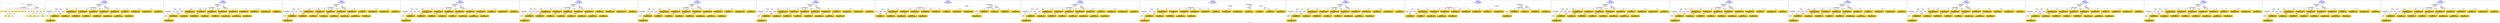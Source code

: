 digraph n0 {
fontcolor="blue"
remincross="true"
label="s06-npg.json"
subgraph cluster_0 {
label="1-correct model"
n2[style="filled",color="white",fillcolor="lightgray",label="CulturalHeritageObject1"];
n3[shape="plaintext",style="filled",fillcolor="gold",label="Copyright"];
n4[shape="plaintext",style="filled",fillcolor="gold",label="DateOfWork"];
n5[style="filled",color="white",fillcolor="lightgray",label="Person1"];
n6[shape="plaintext",style="filled",fillcolor="gold",label="Description"];
n7[shape="plaintext",style="filled",fillcolor="gold",label="Dimension"];
n8[shape="plaintext",style="filled",fillcolor="gold",label="Medium"];
n9[shape="plaintext",style="filled",fillcolor="gold",label="CreditLine"];
n10[shape="plaintext",style="filled",fillcolor="gold",label="Owner"];
n11[style="filled",color="white",fillcolor="lightgray",label="Concept2"];
n12[shape="plaintext",style="filled",fillcolor="gold",label="Title"];
n13[shape="plaintext",style="filled",fillcolor="gold",label="Ref"];
n14[style="filled",color="white",fillcolor="lightgray",label="Person2"];
n15[style="filled",color="white",fillcolor="lightgray",label="Concept1"];
n16[shape="plaintext",style="filled",fillcolor="gold",label="birthDate"];
n17[shape="plaintext",style="filled",fillcolor="gold",label="deathDate"];
n18[shape="plaintext",style="filled",fillcolor="gold",label="Artist"];
n19[shape="plaintext",style="filled",fillcolor="gold",label="sitterBirthDate"];
n20[shape="plaintext",style="filled",fillcolor="gold",label="sitterDeathDate"];
n21[shape="plaintext",style="filled",fillcolor="gold",label="values"];
n22[style="filled",color="white",fillcolor="lightgray",label="EuropeanaAggregation1"];
n23[style="filled",color="white",fillcolor="lightgray",label="WebResource1"];
n24[shape="plaintext",style="filled",fillcolor="gold",label="Image"];
n25[shape="plaintext",style="filled",fillcolor="gold",label="Classification"];
n26[shape="plaintext",style="filled",fillcolor="gold",label="values"];
}
subgraph cluster_1 {
label="candidate 0\nlink coherence:0.92\nnode coherence:0.92\nconfidence:0.3954185033737302\nmapping score:0.5403246863097619\ncost:222.99967\n-precision:0.52-recall:0.54"
n28[style="filled",color="white",fillcolor="lightgray",label="CulturalHeritageObject1"];
n29[style="filled",color="white",fillcolor="lightgray",label="CulturalHeritageObject2"];
n30[style="filled",color="white",fillcolor="lightgray",label="Person1"];
n31[style="filled",color="white",fillcolor="lightgray",label="Concept1"];
n32[style="filled",color="white",fillcolor="lightgray",label="Document1"];
n33[style="filled",color="white",fillcolor="lightgray",label="Document2"];
n34[style="filled",color="white",fillcolor="lightgray",label="EuropeanaAggregation1"];
n35[style="filled",color="white",fillcolor="lightgray",label="WebResource1"];
n36[shape="plaintext",style="filled",fillcolor="gold",label="Artist\n[Person,nameOfThePerson,0.454]\n[CulturalHeritageObject,provenance,0.211]\n[CulturalHeritageObject,description,0.17]\n[Document,classLink,0.165]"];
n37[shape="plaintext",style="filled",fillcolor="gold",label="Dimension\n[CulturalHeritageObject,extent,0.603]\n[CulturalHeritageObject,accessionNumber,0.191]\n[CulturalHeritageObject,description,0.123]\n[CulturalHeritageObject,medium,0.084]"];
n38[shape="plaintext",style="filled",fillcolor="gold",label="sitterBirthDate\n[CulturalHeritageObject,created,0.334]\n[CulturalHeritageObject,title,0.238]\n[Person,dateOfDeath,0.223]\n[CulturalHeritageObject,description,0.204]"];
n39[shape="plaintext",style="filled",fillcolor="gold",label="Image\n[WebResource,classLink,0.835]\n[Document,classLink,0.145]\n[CulturalHeritageObject,medium,0.011]\n[CulturalHeritageObject,description,0.008]"];
n40[shape="plaintext",style="filled",fillcolor="gold",label="values\n[CulturalHeritageObject,description,0.42]\n[Concept,prefLabel,0.253]\n[Person,biographicalInformation,0.18]\n[CulturalHeritageObject,title,0.146]"];
n41[shape="plaintext",style="filled",fillcolor="gold",label="sitterDeathDate\n[CulturalHeritageObject,created,0.303]\n[CulturalHeritageObject,title,0.248]\n[Person,dateOfDeath,0.241]\n[CulturalHeritageObject,description,0.208]"];
n42[shape="plaintext",style="filled",fillcolor="gold",label="birthDate\n[CulturalHeritageObject,created,0.317]\n[Person,dateOfBirth,0.248]\n[Person,dateOfDeath,0.244]\n[CulturalHeritageObject,description,0.191]"];
n43[shape="plaintext",style="filled",fillcolor="gold",label="Medium\n[CulturalHeritageObject,medium,0.807]\n[CulturalHeritageObject,provenance,0.071]\n[CulturalHeritageObject,description,0.069]\n[Concept,prefLabel,0.053]"];
n44[shape="plaintext",style="filled",fillcolor="gold",label="Description\n[CulturalHeritageObject,description,0.406]\n[Person,biographicalInformation,0.404]\n[CulturalHeritageObject,title,0.121]\n[CulturalHeritageObject,provenance,0.07]"];
n45[shape="plaintext",style="filled",fillcolor="gold",label="Copyright\n[CulturalHeritageObject,provenance,0.453]\n[CulturalHeritageObject,description,0.278]\n[CulturalHeritageObject,title,0.143]\n[Person,biographicalInformation,0.125]"];
n46[shape="plaintext",style="filled",fillcolor="gold",label="deathDate\n[CulturalHeritageObject,created,0.356]\n[Person,dateOfDeath,0.291]\n[CulturalHeritageObject,title,0.198]\n[CulturalHeritageObject,description,0.155]"];
n47[shape="plaintext",style="filled",fillcolor="gold",label="Title\n[Person,nameOfThePerson,0.302]\n[CulturalHeritageObject,description,0.274]\n[CulturalHeritageObject,provenance,0.243]\n[CulturalHeritageObject,title,0.182]"];
n48[shape="plaintext",style="filled",fillcolor="gold",label="CreditLine\n[CulturalHeritageObject,provenance,0.474]\n[CulturalHeritageObject,description,0.213]\n[Person,biographicalInformation,0.184]\n[CulturalHeritageObject,title,0.13]"];
n49[shape="plaintext",style="filled",fillcolor="gold",label="Classification\n[Concept,prefLabel,0.469]\n[Person,biographicalInformation,0.276]\n[CulturalHeritageObject,description,0.183]\n[CulturalHeritageObject,provenance,0.072]"];
n50[shape="plaintext",style="filled",fillcolor="gold",label="DateOfWork\n[CulturalHeritageObject,created,0.386]\n[Person,dateOfDeath,0.311]\n[Person,dateOfBirth,0.243]\n[CulturalHeritageObject,provenance,0.06]"];
n51[shape="plaintext",style="filled",fillcolor="gold",label="Owner\n[CulturalHeritageObject,provenance,0.404]\n[Person,biographicalInformation,0.251]\n[CulturalHeritageObject,description,0.236]\n[CulturalHeritageObject,title,0.108]"];
n52[shape="plaintext",style="filled",fillcolor="gold",label="Ref\n[CulturalHeritageObject,accessionNumber,0.428]\n[CulturalHeritageObject,extent,0.268]\n[CulturalHeritageObject,provenance,0.161]\n[CulturalHeritageObject,description,0.142]"];
n53[shape="plaintext",style="filled",fillcolor="gold",label="values\n[Person,nameOfThePerson,0.368]\n[CulturalHeritageObject,provenance,0.245]\n[CulturalHeritageObject,description,0.205]\n[Document,classLink,0.181]"];
}
subgraph cluster_2 {
label="candidate 1\nlink coherence:0.92\nnode coherence:0.92\nconfidence:0.3948589256408423\nmapping score:0.5401381603987992\ncost:222.99967\n-precision:0.44-recall:0.46"
n55[style="filled",color="white",fillcolor="lightgray",label="CulturalHeritageObject1"];
n56[style="filled",color="white",fillcolor="lightgray",label="CulturalHeritageObject2"];
n57[style="filled",color="white",fillcolor="lightgray",label="Person1"];
n58[style="filled",color="white",fillcolor="lightgray",label="Concept1"];
n59[style="filled",color="white",fillcolor="lightgray",label="Document1"];
n60[style="filled",color="white",fillcolor="lightgray",label="Document2"];
n61[style="filled",color="white",fillcolor="lightgray",label="EuropeanaAggregation1"];
n62[style="filled",color="white",fillcolor="lightgray",label="WebResource1"];
n63[shape="plaintext",style="filled",fillcolor="gold",label="Artist\n[Person,nameOfThePerson,0.454]\n[CulturalHeritageObject,provenance,0.211]\n[CulturalHeritageObject,description,0.17]\n[Document,classLink,0.165]"];
n64[shape="plaintext",style="filled",fillcolor="gold",label="Dimension\n[CulturalHeritageObject,extent,0.603]\n[CulturalHeritageObject,accessionNumber,0.191]\n[CulturalHeritageObject,description,0.123]\n[CulturalHeritageObject,medium,0.084]"];
n65[shape="plaintext",style="filled",fillcolor="gold",label="sitterBirthDate\n[CulturalHeritageObject,created,0.334]\n[CulturalHeritageObject,title,0.238]\n[Person,dateOfDeath,0.223]\n[CulturalHeritageObject,description,0.204]"];
n66[shape="plaintext",style="filled",fillcolor="gold",label="Image\n[WebResource,classLink,0.835]\n[Document,classLink,0.145]\n[CulturalHeritageObject,medium,0.011]\n[CulturalHeritageObject,description,0.008]"];
n67[shape="plaintext",style="filled",fillcolor="gold",label="values\n[CulturalHeritageObject,description,0.42]\n[Concept,prefLabel,0.253]\n[Person,biographicalInformation,0.18]\n[CulturalHeritageObject,title,0.146]"];
n68[shape="plaintext",style="filled",fillcolor="gold",label="sitterDeathDate\n[CulturalHeritageObject,created,0.303]\n[CulturalHeritageObject,title,0.248]\n[Person,dateOfDeath,0.241]\n[CulturalHeritageObject,description,0.208]"];
n69[shape="plaintext",style="filled",fillcolor="gold",label="birthDate\n[CulturalHeritageObject,created,0.317]\n[Person,dateOfBirth,0.248]\n[Person,dateOfDeath,0.244]\n[CulturalHeritageObject,description,0.191]"];
n70[shape="plaintext",style="filled",fillcolor="gold",label="Medium\n[CulturalHeritageObject,medium,0.807]\n[CulturalHeritageObject,provenance,0.071]\n[CulturalHeritageObject,description,0.069]\n[Concept,prefLabel,0.053]"];
n71[shape="plaintext",style="filled",fillcolor="gold",label="Description\n[CulturalHeritageObject,description,0.406]\n[Person,biographicalInformation,0.404]\n[CulturalHeritageObject,title,0.121]\n[CulturalHeritageObject,provenance,0.07]"];
n72[shape="plaintext",style="filled",fillcolor="gold",label="CreditLine\n[CulturalHeritageObject,provenance,0.474]\n[CulturalHeritageObject,description,0.213]\n[Person,biographicalInformation,0.184]\n[CulturalHeritageObject,title,0.13]"];
n73[shape="plaintext",style="filled",fillcolor="gold",label="DateOfWork\n[CulturalHeritageObject,created,0.386]\n[Person,dateOfDeath,0.311]\n[Person,dateOfBirth,0.243]\n[CulturalHeritageObject,provenance,0.06]"];
n74[shape="plaintext",style="filled",fillcolor="gold",label="Title\n[Person,nameOfThePerson,0.302]\n[CulturalHeritageObject,description,0.274]\n[CulturalHeritageObject,provenance,0.243]\n[CulturalHeritageObject,title,0.182]"];
n75[shape="plaintext",style="filled",fillcolor="gold",label="Copyright\n[CulturalHeritageObject,provenance,0.453]\n[CulturalHeritageObject,description,0.278]\n[CulturalHeritageObject,title,0.143]\n[Person,biographicalInformation,0.125]"];
n76[shape="plaintext",style="filled",fillcolor="gold",label="Classification\n[Concept,prefLabel,0.469]\n[Person,biographicalInformation,0.276]\n[CulturalHeritageObject,description,0.183]\n[CulturalHeritageObject,provenance,0.072]"];
n77[shape="plaintext",style="filled",fillcolor="gold",label="Owner\n[CulturalHeritageObject,provenance,0.404]\n[Person,biographicalInformation,0.251]\n[CulturalHeritageObject,description,0.236]\n[CulturalHeritageObject,title,0.108]"];
n78[shape="plaintext",style="filled",fillcolor="gold",label="deathDate\n[CulturalHeritageObject,created,0.356]\n[Person,dateOfDeath,0.291]\n[CulturalHeritageObject,title,0.198]\n[CulturalHeritageObject,description,0.155]"];
n79[shape="plaintext",style="filled",fillcolor="gold",label="Ref\n[CulturalHeritageObject,accessionNumber,0.428]\n[CulturalHeritageObject,extent,0.268]\n[CulturalHeritageObject,provenance,0.161]\n[CulturalHeritageObject,description,0.142]"];
n80[shape="plaintext",style="filled",fillcolor="gold",label="values\n[Person,nameOfThePerson,0.368]\n[CulturalHeritageObject,provenance,0.245]\n[CulturalHeritageObject,description,0.205]\n[Document,classLink,0.181]"];
}
subgraph cluster_3 {
label="candidate 10\nlink coherence:0.92\nnode coherence:0.92\nconfidence:0.3820913143752217\nmapping score:0.5358822899769258\ncost:123.99967\n-precision:0.52-recall:0.54"
n82[style="filled",color="white",fillcolor="lightgray",label="CulturalHeritageObject1"];
n83[style="filled",color="white",fillcolor="lightgray",label="CulturalHeritageObject2"];
n84[style="filled",color="white",fillcolor="lightgray",label="Person1"];
n85[style="filled",color="white",fillcolor="lightgray",label="Concept1"];
n86[style="filled",color="white",fillcolor="lightgray",label="Document1"];
n87[style="filled",color="white",fillcolor="lightgray",label="Document2"];
n88[style="filled",color="white",fillcolor="lightgray",label="EuropeanaAggregation1"];
n89[style="filled",color="white",fillcolor="lightgray",label="WebResource1"];
n90[shape="plaintext",style="filled",fillcolor="gold",label="Artist\n[Person,nameOfThePerson,0.454]\n[CulturalHeritageObject,provenance,0.211]\n[CulturalHeritageObject,description,0.17]\n[Document,classLink,0.165]"];
n91[shape="plaintext",style="filled",fillcolor="gold",label="Dimension\n[CulturalHeritageObject,extent,0.603]\n[CulturalHeritageObject,accessionNumber,0.191]\n[CulturalHeritageObject,description,0.123]\n[CulturalHeritageObject,medium,0.084]"];
n92[shape="plaintext",style="filled",fillcolor="gold",label="sitterBirthDate\n[CulturalHeritageObject,created,0.334]\n[CulturalHeritageObject,title,0.238]\n[Person,dateOfDeath,0.223]\n[CulturalHeritageObject,description,0.204]"];
n93[shape="plaintext",style="filled",fillcolor="gold",label="Image\n[WebResource,classLink,0.835]\n[Document,classLink,0.145]\n[CulturalHeritageObject,medium,0.011]\n[CulturalHeritageObject,description,0.008]"];
n94[shape="plaintext",style="filled",fillcolor="gold",label="sitterDeathDate\n[CulturalHeritageObject,created,0.303]\n[CulturalHeritageObject,title,0.248]\n[Person,dateOfDeath,0.241]\n[CulturalHeritageObject,description,0.208]"];
n95[shape="plaintext",style="filled",fillcolor="gold",label="birthDate\n[CulturalHeritageObject,created,0.317]\n[Person,dateOfBirth,0.248]\n[Person,dateOfDeath,0.244]\n[CulturalHeritageObject,description,0.191]"];
n96[shape="plaintext",style="filled",fillcolor="gold",label="values\n[CulturalHeritageObject,description,0.42]\n[Concept,prefLabel,0.253]\n[Person,biographicalInformation,0.18]\n[CulturalHeritageObject,title,0.146]"];
n97[shape="plaintext",style="filled",fillcolor="gold",label="Medium\n[CulturalHeritageObject,medium,0.807]\n[CulturalHeritageObject,provenance,0.071]\n[CulturalHeritageObject,description,0.069]\n[Concept,prefLabel,0.053]"];
n98[shape="plaintext",style="filled",fillcolor="gold",label="Description\n[CulturalHeritageObject,description,0.406]\n[Person,biographicalInformation,0.404]\n[CulturalHeritageObject,title,0.121]\n[CulturalHeritageObject,provenance,0.07]"];
n99[shape="plaintext",style="filled",fillcolor="gold",label="Copyright\n[CulturalHeritageObject,provenance,0.453]\n[CulturalHeritageObject,description,0.278]\n[CulturalHeritageObject,title,0.143]\n[Person,biographicalInformation,0.125]"];
n100[shape="plaintext",style="filled",fillcolor="gold",label="deathDate\n[CulturalHeritageObject,created,0.356]\n[Person,dateOfDeath,0.291]\n[CulturalHeritageObject,title,0.198]\n[CulturalHeritageObject,description,0.155]"];
n101[shape="plaintext",style="filled",fillcolor="gold",label="Title\n[Person,nameOfThePerson,0.302]\n[CulturalHeritageObject,description,0.274]\n[CulturalHeritageObject,provenance,0.243]\n[CulturalHeritageObject,title,0.182]"];
n102[shape="plaintext",style="filled",fillcolor="gold",label="CreditLine\n[CulturalHeritageObject,provenance,0.474]\n[CulturalHeritageObject,description,0.213]\n[Person,biographicalInformation,0.184]\n[CulturalHeritageObject,title,0.13]"];
n103[shape="plaintext",style="filled",fillcolor="gold",label="Classification\n[Concept,prefLabel,0.469]\n[Person,biographicalInformation,0.276]\n[CulturalHeritageObject,description,0.183]\n[CulturalHeritageObject,provenance,0.072]"];
n104[shape="plaintext",style="filled",fillcolor="gold",label="DateOfWork\n[CulturalHeritageObject,created,0.386]\n[Person,dateOfDeath,0.311]\n[Person,dateOfBirth,0.243]\n[CulturalHeritageObject,provenance,0.06]"];
n105[shape="plaintext",style="filled",fillcolor="gold",label="Owner\n[CulturalHeritageObject,provenance,0.404]\n[Person,biographicalInformation,0.251]\n[CulturalHeritageObject,description,0.236]\n[CulturalHeritageObject,title,0.108]"];
n106[shape="plaintext",style="filled",fillcolor="gold",label="Ref\n[CulturalHeritageObject,accessionNumber,0.428]\n[CulturalHeritageObject,extent,0.268]\n[CulturalHeritageObject,provenance,0.161]\n[CulturalHeritageObject,description,0.142]"];
n107[shape="plaintext",style="filled",fillcolor="gold",label="values\n[Person,nameOfThePerson,0.368]\n[CulturalHeritageObject,provenance,0.245]\n[CulturalHeritageObject,description,0.205]\n[Document,classLink,0.181]"];
}
subgraph cluster_4 {
label="candidate 11\nlink coherence:0.92\nnode coherence:0.92\nconfidence:0.38153173664233386\nmapping score:0.5356957640659632\ncost:123.99967\n-precision:0.44-recall:0.46"
n109[style="filled",color="white",fillcolor="lightgray",label="CulturalHeritageObject1"];
n110[style="filled",color="white",fillcolor="lightgray",label="CulturalHeritageObject2"];
n111[style="filled",color="white",fillcolor="lightgray",label="Person1"];
n112[style="filled",color="white",fillcolor="lightgray",label="Concept1"];
n113[style="filled",color="white",fillcolor="lightgray",label="Document1"];
n114[style="filled",color="white",fillcolor="lightgray",label="Document2"];
n115[style="filled",color="white",fillcolor="lightgray",label="EuropeanaAggregation1"];
n116[style="filled",color="white",fillcolor="lightgray",label="WebResource1"];
n117[shape="plaintext",style="filled",fillcolor="gold",label="Artist\n[Person,nameOfThePerson,0.454]\n[CulturalHeritageObject,provenance,0.211]\n[CulturalHeritageObject,description,0.17]\n[Document,classLink,0.165]"];
n118[shape="plaintext",style="filled",fillcolor="gold",label="Dimension\n[CulturalHeritageObject,extent,0.603]\n[CulturalHeritageObject,accessionNumber,0.191]\n[CulturalHeritageObject,description,0.123]\n[CulturalHeritageObject,medium,0.084]"];
n119[shape="plaintext",style="filled",fillcolor="gold",label="sitterBirthDate\n[CulturalHeritageObject,created,0.334]\n[CulturalHeritageObject,title,0.238]\n[Person,dateOfDeath,0.223]\n[CulturalHeritageObject,description,0.204]"];
n120[shape="plaintext",style="filled",fillcolor="gold",label="Image\n[WebResource,classLink,0.835]\n[Document,classLink,0.145]\n[CulturalHeritageObject,medium,0.011]\n[CulturalHeritageObject,description,0.008]"];
n121[shape="plaintext",style="filled",fillcolor="gold",label="sitterDeathDate\n[CulturalHeritageObject,created,0.303]\n[CulturalHeritageObject,title,0.248]\n[Person,dateOfDeath,0.241]\n[CulturalHeritageObject,description,0.208]"];
n122[shape="plaintext",style="filled",fillcolor="gold",label="birthDate\n[CulturalHeritageObject,created,0.317]\n[Person,dateOfBirth,0.248]\n[Person,dateOfDeath,0.244]\n[CulturalHeritageObject,description,0.191]"];
n123[shape="plaintext",style="filled",fillcolor="gold",label="values\n[CulturalHeritageObject,description,0.42]\n[Concept,prefLabel,0.253]\n[Person,biographicalInformation,0.18]\n[CulturalHeritageObject,title,0.146]"];
n124[shape="plaintext",style="filled",fillcolor="gold",label="Medium\n[CulturalHeritageObject,medium,0.807]\n[CulturalHeritageObject,provenance,0.071]\n[CulturalHeritageObject,description,0.069]\n[Concept,prefLabel,0.053]"];
n125[shape="plaintext",style="filled",fillcolor="gold",label="Description\n[CulturalHeritageObject,description,0.406]\n[Person,biographicalInformation,0.404]\n[CulturalHeritageObject,title,0.121]\n[CulturalHeritageObject,provenance,0.07]"];
n126[shape="plaintext",style="filled",fillcolor="gold",label="CreditLine\n[CulturalHeritageObject,provenance,0.474]\n[CulturalHeritageObject,description,0.213]\n[Person,biographicalInformation,0.184]\n[CulturalHeritageObject,title,0.13]"];
n127[shape="plaintext",style="filled",fillcolor="gold",label="DateOfWork\n[CulturalHeritageObject,created,0.386]\n[Person,dateOfDeath,0.311]\n[Person,dateOfBirth,0.243]\n[CulturalHeritageObject,provenance,0.06]"];
n128[shape="plaintext",style="filled",fillcolor="gold",label="Title\n[Person,nameOfThePerson,0.302]\n[CulturalHeritageObject,description,0.274]\n[CulturalHeritageObject,provenance,0.243]\n[CulturalHeritageObject,title,0.182]"];
n129[shape="plaintext",style="filled",fillcolor="gold",label="Copyright\n[CulturalHeritageObject,provenance,0.453]\n[CulturalHeritageObject,description,0.278]\n[CulturalHeritageObject,title,0.143]\n[Person,biographicalInformation,0.125]"];
n130[shape="plaintext",style="filled",fillcolor="gold",label="Classification\n[Concept,prefLabel,0.469]\n[Person,biographicalInformation,0.276]\n[CulturalHeritageObject,description,0.183]\n[CulturalHeritageObject,provenance,0.072]"];
n131[shape="plaintext",style="filled",fillcolor="gold",label="Owner\n[CulturalHeritageObject,provenance,0.404]\n[Person,biographicalInformation,0.251]\n[CulturalHeritageObject,description,0.236]\n[CulturalHeritageObject,title,0.108]"];
n132[shape="plaintext",style="filled",fillcolor="gold",label="deathDate\n[CulturalHeritageObject,created,0.356]\n[Person,dateOfDeath,0.291]\n[CulturalHeritageObject,title,0.198]\n[CulturalHeritageObject,description,0.155]"];
n133[shape="plaintext",style="filled",fillcolor="gold",label="Ref\n[CulturalHeritageObject,accessionNumber,0.428]\n[CulturalHeritageObject,extent,0.268]\n[CulturalHeritageObject,provenance,0.161]\n[CulturalHeritageObject,description,0.142]"];
n134[shape="plaintext",style="filled",fillcolor="gold",label="values\n[Person,nameOfThePerson,0.368]\n[CulturalHeritageObject,provenance,0.245]\n[CulturalHeritageObject,description,0.205]\n[Document,classLink,0.181]"];
}
subgraph cluster_5 {
label="candidate 12\nlink coherence:0.92\nnode coherence:0.92\nconfidence:0.38132463096160063\nmapping score:0.535626728839052\ncost:123.99967\n-precision:0.52-recall:0.54"
n136[style="filled",color="white",fillcolor="lightgray",label="CulturalHeritageObject1"];
n137[style="filled",color="white",fillcolor="lightgray",label="CulturalHeritageObject2"];
n138[style="filled",color="white",fillcolor="lightgray",label="Person1"];
n139[style="filled",color="white",fillcolor="lightgray",label="Concept1"];
n140[style="filled",color="white",fillcolor="lightgray",label="Document1"];
n141[style="filled",color="white",fillcolor="lightgray",label="Document2"];
n142[style="filled",color="white",fillcolor="lightgray",label="EuropeanaAggregation1"];
n143[style="filled",color="white",fillcolor="lightgray",label="WebResource1"];
n144[shape="plaintext",style="filled",fillcolor="gold",label="Artist\n[Person,nameOfThePerson,0.454]\n[CulturalHeritageObject,provenance,0.211]\n[CulturalHeritageObject,description,0.17]\n[Document,classLink,0.165]"];
n145[shape="plaintext",style="filled",fillcolor="gold",label="Dimension\n[CulturalHeritageObject,extent,0.603]\n[CulturalHeritageObject,accessionNumber,0.191]\n[CulturalHeritageObject,description,0.123]\n[CulturalHeritageObject,medium,0.084]"];
n146[shape="plaintext",style="filled",fillcolor="gold",label="sitterBirthDate\n[CulturalHeritageObject,created,0.334]\n[CulturalHeritageObject,title,0.238]\n[Person,dateOfDeath,0.223]\n[CulturalHeritageObject,description,0.204]"];
n147[shape="plaintext",style="filled",fillcolor="gold",label="Image\n[WebResource,classLink,0.835]\n[Document,classLink,0.145]\n[CulturalHeritageObject,medium,0.011]\n[CulturalHeritageObject,description,0.008]"];
n148[shape="plaintext",style="filled",fillcolor="gold",label="sitterDeathDate\n[CulturalHeritageObject,created,0.303]\n[CulturalHeritageObject,title,0.248]\n[Person,dateOfDeath,0.241]\n[CulturalHeritageObject,description,0.208]"];
n149[shape="plaintext",style="filled",fillcolor="gold",label="birthDate\n[CulturalHeritageObject,created,0.317]\n[Person,dateOfBirth,0.248]\n[Person,dateOfDeath,0.244]\n[CulturalHeritageObject,description,0.191]"];
n150[shape="plaintext",style="filled",fillcolor="gold",label="values\n[CulturalHeritageObject,description,0.42]\n[Concept,prefLabel,0.253]\n[Person,biographicalInformation,0.18]\n[CulturalHeritageObject,title,0.146]"];
n151[shape="plaintext",style="filled",fillcolor="gold",label="Medium\n[CulturalHeritageObject,medium,0.807]\n[CulturalHeritageObject,provenance,0.071]\n[CulturalHeritageObject,description,0.069]\n[Concept,prefLabel,0.053]"];
n152[shape="plaintext",style="filled",fillcolor="gold",label="Description\n[CulturalHeritageObject,description,0.406]\n[Person,biographicalInformation,0.404]\n[CulturalHeritageObject,title,0.121]\n[CulturalHeritageObject,provenance,0.07]"];
n153[shape="plaintext",style="filled",fillcolor="gold",label="CreditLine\n[CulturalHeritageObject,provenance,0.474]\n[CulturalHeritageObject,description,0.213]\n[Person,biographicalInformation,0.184]\n[CulturalHeritageObject,title,0.13]"];
n154[shape="plaintext",style="filled",fillcolor="gold",label="deathDate\n[CulturalHeritageObject,created,0.356]\n[Person,dateOfDeath,0.291]\n[CulturalHeritageObject,title,0.198]\n[CulturalHeritageObject,description,0.155]"];
n155[shape="plaintext",style="filled",fillcolor="gold",label="Title\n[Person,nameOfThePerson,0.302]\n[CulturalHeritageObject,description,0.274]\n[CulturalHeritageObject,provenance,0.243]\n[CulturalHeritageObject,title,0.182]"];
n156[shape="plaintext",style="filled",fillcolor="gold",label="Owner\n[CulturalHeritageObject,provenance,0.404]\n[Person,biographicalInformation,0.251]\n[CulturalHeritageObject,description,0.236]\n[CulturalHeritageObject,title,0.108]"];
n157[shape="plaintext",style="filled",fillcolor="gold",label="Classification\n[Concept,prefLabel,0.469]\n[Person,biographicalInformation,0.276]\n[CulturalHeritageObject,description,0.183]\n[CulturalHeritageObject,provenance,0.072]"];
n158[shape="plaintext",style="filled",fillcolor="gold",label="DateOfWork\n[CulturalHeritageObject,created,0.386]\n[Person,dateOfDeath,0.311]\n[Person,dateOfBirth,0.243]\n[CulturalHeritageObject,provenance,0.06]"];
n159[shape="plaintext",style="filled",fillcolor="gold",label="Copyright\n[CulturalHeritageObject,provenance,0.453]\n[CulturalHeritageObject,description,0.278]\n[CulturalHeritageObject,title,0.143]\n[Person,biographicalInformation,0.125]"];
n160[shape="plaintext",style="filled",fillcolor="gold",label="Ref\n[CulturalHeritageObject,accessionNumber,0.428]\n[CulturalHeritageObject,extent,0.268]\n[CulturalHeritageObject,provenance,0.161]\n[CulturalHeritageObject,description,0.142]"];
n161[shape="plaintext",style="filled",fillcolor="gold",label="values\n[Person,nameOfThePerson,0.368]\n[CulturalHeritageObject,provenance,0.245]\n[CulturalHeritageObject,description,0.205]\n[Document,classLink,0.181]"];
}
subgraph cluster_6 {
label="candidate 13\nlink coherence:0.92\nnode coherence:0.92\nconfidence:0.37944814461403026\nmapping score:0.5350012333898619\ncost:123.99967\n-precision:0.48-recall:0.5"
n163[style="filled",color="white",fillcolor="lightgray",label="CulturalHeritageObject1"];
n164[style="filled",color="white",fillcolor="lightgray",label="CulturalHeritageObject2"];
n165[style="filled",color="white",fillcolor="lightgray",label="Person1"];
n166[style="filled",color="white",fillcolor="lightgray",label="Concept1"];
n167[style="filled",color="white",fillcolor="lightgray",label="Document1"];
n168[style="filled",color="white",fillcolor="lightgray",label="Document2"];
n169[style="filled",color="white",fillcolor="lightgray",label="EuropeanaAggregation1"];
n170[style="filled",color="white",fillcolor="lightgray",label="WebResource1"];
n171[shape="plaintext",style="filled",fillcolor="gold",label="Artist\n[Person,nameOfThePerson,0.454]\n[CulturalHeritageObject,provenance,0.211]\n[CulturalHeritageObject,description,0.17]\n[Document,classLink,0.165]"];
n172[shape="plaintext",style="filled",fillcolor="gold",label="Dimension\n[CulturalHeritageObject,extent,0.603]\n[CulturalHeritageObject,accessionNumber,0.191]\n[CulturalHeritageObject,description,0.123]\n[CulturalHeritageObject,medium,0.084]"];
n173[shape="plaintext",style="filled",fillcolor="gold",label="sitterBirthDate\n[CulturalHeritageObject,created,0.334]\n[CulturalHeritageObject,title,0.238]\n[Person,dateOfDeath,0.223]\n[CulturalHeritageObject,description,0.204]"];
n174[shape="plaintext",style="filled",fillcolor="gold",label="Image\n[WebResource,classLink,0.835]\n[Document,classLink,0.145]\n[CulturalHeritageObject,medium,0.011]\n[CulturalHeritageObject,description,0.008]"];
n175[shape="plaintext",style="filled",fillcolor="gold",label="sitterDeathDate\n[CulturalHeritageObject,created,0.303]\n[CulturalHeritageObject,title,0.248]\n[Person,dateOfDeath,0.241]\n[CulturalHeritageObject,description,0.208]"];
n176[shape="plaintext",style="filled",fillcolor="gold",label="birthDate\n[CulturalHeritageObject,created,0.317]\n[Person,dateOfBirth,0.248]\n[Person,dateOfDeath,0.244]\n[CulturalHeritageObject,description,0.191]"];
n177[shape="plaintext",style="filled",fillcolor="gold",label="values\n[CulturalHeritageObject,description,0.42]\n[Concept,prefLabel,0.253]\n[Person,biographicalInformation,0.18]\n[CulturalHeritageObject,title,0.146]"];
n178[shape="plaintext",style="filled",fillcolor="gold",label="Medium\n[CulturalHeritageObject,medium,0.807]\n[CulturalHeritageObject,provenance,0.071]\n[CulturalHeritageObject,description,0.069]\n[Concept,prefLabel,0.053]"];
n179[shape="plaintext",style="filled",fillcolor="gold",label="Description\n[CulturalHeritageObject,description,0.406]\n[Person,biographicalInformation,0.404]\n[CulturalHeritageObject,title,0.121]\n[CulturalHeritageObject,provenance,0.07]"];
n180[shape="plaintext",style="filled",fillcolor="gold",label="Copyright\n[CulturalHeritageObject,provenance,0.453]\n[CulturalHeritageObject,description,0.278]\n[CulturalHeritageObject,title,0.143]\n[Person,biographicalInformation,0.125]"];
n181[shape="plaintext",style="filled",fillcolor="gold",label="deathDate\n[CulturalHeritageObject,created,0.356]\n[Person,dateOfDeath,0.291]\n[CulturalHeritageObject,title,0.198]\n[CulturalHeritageObject,description,0.155]"];
n182[shape="plaintext",style="filled",fillcolor="gold",label="Title\n[Person,nameOfThePerson,0.302]\n[CulturalHeritageObject,description,0.274]\n[CulturalHeritageObject,provenance,0.243]\n[CulturalHeritageObject,title,0.182]"];
n183[shape="plaintext",style="filled",fillcolor="gold",label="Owner\n[CulturalHeritageObject,provenance,0.404]\n[Person,biographicalInformation,0.251]\n[CulturalHeritageObject,description,0.236]\n[CulturalHeritageObject,title,0.108]"];
n184[shape="plaintext",style="filled",fillcolor="gold",label="Classification\n[Concept,prefLabel,0.469]\n[Person,biographicalInformation,0.276]\n[CulturalHeritageObject,description,0.183]\n[CulturalHeritageObject,provenance,0.072]"];
n185[shape="plaintext",style="filled",fillcolor="gold",label="CreditLine\n[CulturalHeritageObject,provenance,0.474]\n[CulturalHeritageObject,description,0.213]\n[Person,biographicalInformation,0.184]\n[CulturalHeritageObject,title,0.13]"];
n186[shape="plaintext",style="filled",fillcolor="gold",label="DateOfWork\n[CulturalHeritageObject,created,0.386]\n[Person,dateOfDeath,0.311]\n[Person,dateOfBirth,0.243]\n[CulturalHeritageObject,provenance,0.06]"];
n187[shape="plaintext",style="filled",fillcolor="gold",label="Ref\n[CulturalHeritageObject,accessionNumber,0.428]\n[CulturalHeritageObject,extent,0.268]\n[CulturalHeritageObject,provenance,0.161]\n[CulturalHeritageObject,description,0.142]"];
n188[shape="plaintext",style="filled",fillcolor="gold",label="values\n[Person,nameOfThePerson,0.368]\n[CulturalHeritageObject,provenance,0.245]\n[CulturalHeritageObject,description,0.205]\n[Document,classLink,0.181]"];
}
subgraph cluster_7 {
label="candidate 14\nlink coherence:0.88\nnode coherence:0.92\nconfidence:0.3954185033737302\nmapping score:0.5403246863097619\ncost:222.99966\n-precision:0.48-recall:0.5"
n190[style="filled",color="white",fillcolor="lightgray",label="CulturalHeritageObject1"];
n191[style="filled",color="white",fillcolor="lightgray",label="CulturalHeritageObject2"];
n192[style="filled",color="white",fillcolor="lightgray",label="Person1"];
n193[style="filled",color="white",fillcolor="lightgray",label="Concept1"];
n194[style="filled",color="white",fillcolor="lightgray",label="Document1"];
n195[style="filled",color="white",fillcolor="lightgray",label="Document2"];
n196[style="filled",color="white",fillcolor="lightgray",label="EuropeanaAggregation1"];
n197[style="filled",color="white",fillcolor="lightgray",label="WebResource1"];
n198[shape="plaintext",style="filled",fillcolor="gold",label="Artist\n[Person,nameOfThePerson,0.454]\n[CulturalHeritageObject,provenance,0.211]\n[CulturalHeritageObject,description,0.17]\n[Document,classLink,0.165]"];
n199[shape="plaintext",style="filled",fillcolor="gold",label="Dimension\n[CulturalHeritageObject,extent,0.603]\n[CulturalHeritageObject,accessionNumber,0.191]\n[CulturalHeritageObject,description,0.123]\n[CulturalHeritageObject,medium,0.084]"];
n200[shape="plaintext",style="filled",fillcolor="gold",label="sitterBirthDate\n[CulturalHeritageObject,created,0.334]\n[CulturalHeritageObject,title,0.238]\n[Person,dateOfDeath,0.223]\n[CulturalHeritageObject,description,0.204]"];
n201[shape="plaintext",style="filled",fillcolor="gold",label="Image\n[WebResource,classLink,0.835]\n[Document,classLink,0.145]\n[CulturalHeritageObject,medium,0.011]\n[CulturalHeritageObject,description,0.008]"];
n202[shape="plaintext",style="filled",fillcolor="gold",label="values\n[CulturalHeritageObject,description,0.42]\n[Concept,prefLabel,0.253]\n[Person,biographicalInformation,0.18]\n[CulturalHeritageObject,title,0.146]"];
n203[shape="plaintext",style="filled",fillcolor="gold",label="sitterDeathDate\n[CulturalHeritageObject,created,0.303]\n[CulturalHeritageObject,title,0.248]\n[Person,dateOfDeath,0.241]\n[CulturalHeritageObject,description,0.208]"];
n204[shape="plaintext",style="filled",fillcolor="gold",label="birthDate\n[CulturalHeritageObject,created,0.317]\n[Person,dateOfBirth,0.248]\n[Person,dateOfDeath,0.244]\n[CulturalHeritageObject,description,0.191]"];
n205[shape="plaintext",style="filled",fillcolor="gold",label="Medium\n[CulturalHeritageObject,medium,0.807]\n[CulturalHeritageObject,provenance,0.071]\n[CulturalHeritageObject,description,0.069]\n[Concept,prefLabel,0.053]"];
n206[shape="plaintext",style="filled",fillcolor="gold",label="Description\n[CulturalHeritageObject,description,0.406]\n[Person,biographicalInformation,0.404]\n[CulturalHeritageObject,title,0.121]\n[CulturalHeritageObject,provenance,0.07]"];
n207[shape="plaintext",style="filled",fillcolor="gold",label="Copyright\n[CulturalHeritageObject,provenance,0.453]\n[CulturalHeritageObject,description,0.278]\n[CulturalHeritageObject,title,0.143]\n[Person,biographicalInformation,0.125]"];
n208[shape="plaintext",style="filled",fillcolor="gold",label="deathDate\n[CulturalHeritageObject,created,0.356]\n[Person,dateOfDeath,0.291]\n[CulturalHeritageObject,title,0.198]\n[CulturalHeritageObject,description,0.155]"];
n209[shape="plaintext",style="filled",fillcolor="gold",label="Title\n[Person,nameOfThePerson,0.302]\n[CulturalHeritageObject,description,0.274]\n[CulturalHeritageObject,provenance,0.243]\n[CulturalHeritageObject,title,0.182]"];
n210[shape="plaintext",style="filled",fillcolor="gold",label="CreditLine\n[CulturalHeritageObject,provenance,0.474]\n[CulturalHeritageObject,description,0.213]\n[Person,biographicalInformation,0.184]\n[CulturalHeritageObject,title,0.13]"];
n211[shape="plaintext",style="filled",fillcolor="gold",label="Classification\n[Concept,prefLabel,0.469]\n[Person,biographicalInformation,0.276]\n[CulturalHeritageObject,description,0.183]\n[CulturalHeritageObject,provenance,0.072]"];
n212[shape="plaintext",style="filled",fillcolor="gold",label="DateOfWork\n[CulturalHeritageObject,created,0.386]\n[Person,dateOfDeath,0.311]\n[Person,dateOfBirth,0.243]\n[CulturalHeritageObject,provenance,0.06]"];
n213[shape="plaintext",style="filled",fillcolor="gold",label="Owner\n[CulturalHeritageObject,provenance,0.404]\n[Person,biographicalInformation,0.251]\n[CulturalHeritageObject,description,0.236]\n[CulturalHeritageObject,title,0.108]"];
n214[shape="plaintext",style="filled",fillcolor="gold",label="Ref\n[CulturalHeritageObject,accessionNumber,0.428]\n[CulturalHeritageObject,extent,0.268]\n[CulturalHeritageObject,provenance,0.161]\n[CulturalHeritageObject,description,0.142]"];
n215[shape="plaintext",style="filled",fillcolor="gold",label="values\n[Person,nameOfThePerson,0.368]\n[CulturalHeritageObject,provenance,0.245]\n[CulturalHeritageObject,description,0.205]\n[Document,classLink,0.181]"];
}
subgraph cluster_8 {
label="candidate 15\nlink coherence:0.88\nnode coherence:0.92\nconfidence:0.3954185033737302\nmapping score:0.5403246863097619\ncost:322.009682\n-precision:0.52-recall:0.54"
n217[style="filled",color="white",fillcolor="lightgray",label="CulturalHeritageObject1"];
n218[style="filled",color="white",fillcolor="lightgray",label="Person1"];
n219[style="filled",color="white",fillcolor="lightgray",label="Concept1"];
n220[style="filled",color="white",fillcolor="lightgray",label="Document1"];
n221[style="filled",color="white",fillcolor="lightgray",label="CulturalHeritageObject2"];
n222[style="filled",color="white",fillcolor="lightgray",label="Document2"];
n223[style="filled",color="white",fillcolor="lightgray",label="EuropeanaAggregation1"];
n224[style="filled",color="white",fillcolor="lightgray",label="WebResource1"];
n225[shape="plaintext",style="filled",fillcolor="gold",label="Artist\n[Person,nameOfThePerson,0.454]\n[CulturalHeritageObject,provenance,0.211]\n[CulturalHeritageObject,description,0.17]\n[Document,classLink,0.165]"];
n226[shape="plaintext",style="filled",fillcolor="gold",label="Dimension\n[CulturalHeritageObject,extent,0.603]\n[CulturalHeritageObject,accessionNumber,0.191]\n[CulturalHeritageObject,description,0.123]\n[CulturalHeritageObject,medium,0.084]"];
n227[shape="plaintext",style="filled",fillcolor="gold",label="sitterBirthDate\n[CulturalHeritageObject,created,0.334]\n[CulturalHeritageObject,title,0.238]\n[Person,dateOfDeath,0.223]\n[CulturalHeritageObject,description,0.204]"];
n228[shape="plaintext",style="filled",fillcolor="gold",label="Image\n[WebResource,classLink,0.835]\n[Document,classLink,0.145]\n[CulturalHeritageObject,medium,0.011]\n[CulturalHeritageObject,description,0.008]"];
n229[shape="plaintext",style="filled",fillcolor="gold",label="values\n[CulturalHeritageObject,description,0.42]\n[Concept,prefLabel,0.253]\n[Person,biographicalInformation,0.18]\n[CulturalHeritageObject,title,0.146]"];
n230[shape="plaintext",style="filled",fillcolor="gold",label="sitterDeathDate\n[CulturalHeritageObject,created,0.303]\n[CulturalHeritageObject,title,0.248]\n[Person,dateOfDeath,0.241]\n[CulturalHeritageObject,description,0.208]"];
n231[shape="plaintext",style="filled",fillcolor="gold",label="birthDate\n[CulturalHeritageObject,created,0.317]\n[Person,dateOfBirth,0.248]\n[Person,dateOfDeath,0.244]\n[CulturalHeritageObject,description,0.191]"];
n232[shape="plaintext",style="filled",fillcolor="gold",label="Medium\n[CulturalHeritageObject,medium,0.807]\n[CulturalHeritageObject,provenance,0.071]\n[CulturalHeritageObject,description,0.069]\n[Concept,prefLabel,0.053]"];
n233[shape="plaintext",style="filled",fillcolor="gold",label="Description\n[CulturalHeritageObject,description,0.406]\n[Person,biographicalInformation,0.404]\n[CulturalHeritageObject,title,0.121]\n[CulturalHeritageObject,provenance,0.07]"];
n234[shape="plaintext",style="filled",fillcolor="gold",label="Copyright\n[CulturalHeritageObject,provenance,0.453]\n[CulturalHeritageObject,description,0.278]\n[CulturalHeritageObject,title,0.143]\n[Person,biographicalInformation,0.125]"];
n235[shape="plaintext",style="filled",fillcolor="gold",label="deathDate\n[CulturalHeritageObject,created,0.356]\n[Person,dateOfDeath,0.291]\n[CulturalHeritageObject,title,0.198]\n[CulturalHeritageObject,description,0.155]"];
n236[shape="plaintext",style="filled",fillcolor="gold",label="Title\n[Person,nameOfThePerson,0.302]\n[CulturalHeritageObject,description,0.274]\n[CulturalHeritageObject,provenance,0.243]\n[CulturalHeritageObject,title,0.182]"];
n237[shape="plaintext",style="filled",fillcolor="gold",label="CreditLine\n[CulturalHeritageObject,provenance,0.474]\n[CulturalHeritageObject,description,0.213]\n[Person,biographicalInformation,0.184]\n[CulturalHeritageObject,title,0.13]"];
n238[shape="plaintext",style="filled",fillcolor="gold",label="Classification\n[Concept,prefLabel,0.469]\n[Person,biographicalInformation,0.276]\n[CulturalHeritageObject,description,0.183]\n[CulturalHeritageObject,provenance,0.072]"];
n239[shape="plaintext",style="filled",fillcolor="gold",label="DateOfWork\n[CulturalHeritageObject,created,0.386]\n[Person,dateOfDeath,0.311]\n[Person,dateOfBirth,0.243]\n[CulturalHeritageObject,provenance,0.06]"];
n240[shape="plaintext",style="filled",fillcolor="gold",label="Owner\n[CulturalHeritageObject,provenance,0.404]\n[Person,biographicalInformation,0.251]\n[CulturalHeritageObject,description,0.236]\n[CulturalHeritageObject,title,0.108]"];
n241[shape="plaintext",style="filled",fillcolor="gold",label="Ref\n[CulturalHeritageObject,accessionNumber,0.428]\n[CulturalHeritageObject,extent,0.268]\n[CulturalHeritageObject,provenance,0.161]\n[CulturalHeritageObject,description,0.142]"];
n242[shape="plaintext",style="filled",fillcolor="gold",label="values\n[Person,nameOfThePerson,0.368]\n[CulturalHeritageObject,provenance,0.245]\n[CulturalHeritageObject,description,0.205]\n[Document,classLink,0.181]"];
}
subgraph cluster_9 {
label="candidate 16\nlink coherence:0.88\nnode coherence:0.92\nconfidence:0.3954185033737302\nmapping score:0.5403246863097619\ncost:322.009762\n-precision:0.52-recall:0.54"
n244[style="filled",color="white",fillcolor="lightgray",label="CulturalHeritageObject1"];
n245[style="filled",color="white",fillcolor="lightgray",label="CulturalHeritageObject2"];
n246[style="filled",color="white",fillcolor="lightgray",label="Person1"];
n247[style="filled",color="white",fillcolor="lightgray",label="Concept1"];
n248[style="filled",color="white",fillcolor="lightgray",label="Document1"];
n249[style="filled",color="white",fillcolor="lightgray",label="Document2"];
n250[style="filled",color="white",fillcolor="lightgray",label="EuropeanaAggregation1"];
n251[style="filled",color="white",fillcolor="lightgray",label="WebResource1"];
n252[shape="plaintext",style="filled",fillcolor="gold",label="Artist\n[Person,nameOfThePerson,0.454]\n[CulturalHeritageObject,provenance,0.211]\n[CulturalHeritageObject,description,0.17]\n[Document,classLink,0.165]"];
n253[shape="plaintext",style="filled",fillcolor="gold",label="Dimension\n[CulturalHeritageObject,extent,0.603]\n[CulturalHeritageObject,accessionNumber,0.191]\n[CulturalHeritageObject,description,0.123]\n[CulturalHeritageObject,medium,0.084]"];
n254[shape="plaintext",style="filled",fillcolor="gold",label="sitterBirthDate\n[CulturalHeritageObject,created,0.334]\n[CulturalHeritageObject,title,0.238]\n[Person,dateOfDeath,0.223]\n[CulturalHeritageObject,description,0.204]"];
n255[shape="plaintext",style="filled",fillcolor="gold",label="Image\n[WebResource,classLink,0.835]\n[Document,classLink,0.145]\n[CulturalHeritageObject,medium,0.011]\n[CulturalHeritageObject,description,0.008]"];
n256[shape="plaintext",style="filled",fillcolor="gold",label="values\n[CulturalHeritageObject,description,0.42]\n[Concept,prefLabel,0.253]\n[Person,biographicalInformation,0.18]\n[CulturalHeritageObject,title,0.146]"];
n257[shape="plaintext",style="filled",fillcolor="gold",label="sitterDeathDate\n[CulturalHeritageObject,created,0.303]\n[CulturalHeritageObject,title,0.248]\n[Person,dateOfDeath,0.241]\n[CulturalHeritageObject,description,0.208]"];
n258[shape="plaintext",style="filled",fillcolor="gold",label="birthDate\n[CulturalHeritageObject,created,0.317]\n[Person,dateOfBirth,0.248]\n[Person,dateOfDeath,0.244]\n[CulturalHeritageObject,description,0.191]"];
n259[shape="plaintext",style="filled",fillcolor="gold",label="Medium\n[CulturalHeritageObject,medium,0.807]\n[CulturalHeritageObject,provenance,0.071]\n[CulturalHeritageObject,description,0.069]\n[Concept,prefLabel,0.053]"];
n260[shape="plaintext",style="filled",fillcolor="gold",label="Description\n[CulturalHeritageObject,description,0.406]\n[Person,biographicalInformation,0.404]\n[CulturalHeritageObject,title,0.121]\n[CulturalHeritageObject,provenance,0.07]"];
n261[shape="plaintext",style="filled",fillcolor="gold",label="Copyright\n[CulturalHeritageObject,provenance,0.453]\n[CulturalHeritageObject,description,0.278]\n[CulturalHeritageObject,title,0.143]\n[Person,biographicalInformation,0.125]"];
n262[shape="plaintext",style="filled",fillcolor="gold",label="deathDate\n[CulturalHeritageObject,created,0.356]\n[Person,dateOfDeath,0.291]\n[CulturalHeritageObject,title,0.198]\n[CulturalHeritageObject,description,0.155]"];
n263[shape="plaintext",style="filled",fillcolor="gold",label="Title\n[Person,nameOfThePerson,0.302]\n[CulturalHeritageObject,description,0.274]\n[CulturalHeritageObject,provenance,0.243]\n[CulturalHeritageObject,title,0.182]"];
n264[shape="plaintext",style="filled",fillcolor="gold",label="CreditLine\n[CulturalHeritageObject,provenance,0.474]\n[CulturalHeritageObject,description,0.213]\n[Person,biographicalInformation,0.184]\n[CulturalHeritageObject,title,0.13]"];
n265[shape="plaintext",style="filled",fillcolor="gold",label="Classification\n[Concept,prefLabel,0.469]\n[Person,biographicalInformation,0.276]\n[CulturalHeritageObject,description,0.183]\n[CulturalHeritageObject,provenance,0.072]"];
n266[shape="plaintext",style="filled",fillcolor="gold",label="DateOfWork\n[CulturalHeritageObject,created,0.386]\n[Person,dateOfDeath,0.311]\n[Person,dateOfBirth,0.243]\n[CulturalHeritageObject,provenance,0.06]"];
n267[shape="plaintext",style="filled",fillcolor="gold",label="Owner\n[CulturalHeritageObject,provenance,0.404]\n[Person,biographicalInformation,0.251]\n[CulturalHeritageObject,description,0.236]\n[CulturalHeritageObject,title,0.108]"];
n268[shape="plaintext",style="filled",fillcolor="gold",label="Ref\n[CulturalHeritageObject,accessionNumber,0.428]\n[CulturalHeritageObject,extent,0.268]\n[CulturalHeritageObject,provenance,0.161]\n[CulturalHeritageObject,description,0.142]"];
n269[shape="plaintext",style="filled",fillcolor="gold",label="values\n[Person,nameOfThePerson,0.368]\n[CulturalHeritageObject,provenance,0.245]\n[CulturalHeritageObject,description,0.205]\n[Document,classLink,0.181]"];
}
subgraph cluster_10 {
label="candidate 17\nlink coherence:0.88\nnode coherence:0.92\nconfidence:0.3954185033737302\nmapping score:0.5403246863097619\ncost:322.009782\n-precision:0.48-recall:0.5"
n271[style="filled",color="white",fillcolor="lightgray",label="CulturalHeritageObject1"];
n272[style="filled",color="white",fillcolor="lightgray",label="CulturalHeritageObject2"];
n273[style="filled",color="white",fillcolor="lightgray",label="Concept1"];
n274[style="filled",color="white",fillcolor="lightgray",label="Document1"];
n275[style="filled",color="white",fillcolor="lightgray",label="Document2"];
n276[style="filled",color="white",fillcolor="lightgray",label="EuropeanaAggregation1"];
n277[style="filled",color="white",fillcolor="lightgray",label="WebResource1"];
n278[style="filled",color="white",fillcolor="lightgray",label="Person1"];
n279[shape="plaintext",style="filled",fillcolor="gold",label="Artist\n[Person,nameOfThePerson,0.454]\n[CulturalHeritageObject,provenance,0.211]\n[CulturalHeritageObject,description,0.17]\n[Document,classLink,0.165]"];
n280[shape="plaintext",style="filled",fillcolor="gold",label="Dimension\n[CulturalHeritageObject,extent,0.603]\n[CulturalHeritageObject,accessionNumber,0.191]\n[CulturalHeritageObject,description,0.123]\n[CulturalHeritageObject,medium,0.084]"];
n281[shape="plaintext",style="filled",fillcolor="gold",label="sitterBirthDate\n[CulturalHeritageObject,created,0.334]\n[CulturalHeritageObject,title,0.238]\n[Person,dateOfDeath,0.223]\n[CulturalHeritageObject,description,0.204]"];
n282[shape="plaintext",style="filled",fillcolor="gold",label="Image\n[WebResource,classLink,0.835]\n[Document,classLink,0.145]\n[CulturalHeritageObject,medium,0.011]\n[CulturalHeritageObject,description,0.008]"];
n283[shape="plaintext",style="filled",fillcolor="gold",label="values\n[CulturalHeritageObject,description,0.42]\n[Concept,prefLabel,0.253]\n[Person,biographicalInformation,0.18]\n[CulturalHeritageObject,title,0.146]"];
n284[shape="plaintext",style="filled",fillcolor="gold",label="sitterDeathDate\n[CulturalHeritageObject,created,0.303]\n[CulturalHeritageObject,title,0.248]\n[Person,dateOfDeath,0.241]\n[CulturalHeritageObject,description,0.208]"];
n285[shape="plaintext",style="filled",fillcolor="gold",label="birthDate\n[CulturalHeritageObject,created,0.317]\n[Person,dateOfBirth,0.248]\n[Person,dateOfDeath,0.244]\n[CulturalHeritageObject,description,0.191]"];
n286[shape="plaintext",style="filled",fillcolor="gold",label="Medium\n[CulturalHeritageObject,medium,0.807]\n[CulturalHeritageObject,provenance,0.071]\n[CulturalHeritageObject,description,0.069]\n[Concept,prefLabel,0.053]"];
n287[shape="plaintext",style="filled",fillcolor="gold",label="Description\n[CulturalHeritageObject,description,0.406]\n[Person,biographicalInformation,0.404]\n[CulturalHeritageObject,title,0.121]\n[CulturalHeritageObject,provenance,0.07]"];
n288[shape="plaintext",style="filled",fillcolor="gold",label="Copyright\n[CulturalHeritageObject,provenance,0.453]\n[CulturalHeritageObject,description,0.278]\n[CulturalHeritageObject,title,0.143]\n[Person,biographicalInformation,0.125]"];
n289[shape="plaintext",style="filled",fillcolor="gold",label="deathDate\n[CulturalHeritageObject,created,0.356]\n[Person,dateOfDeath,0.291]\n[CulturalHeritageObject,title,0.198]\n[CulturalHeritageObject,description,0.155]"];
n290[shape="plaintext",style="filled",fillcolor="gold",label="Title\n[Person,nameOfThePerson,0.302]\n[CulturalHeritageObject,description,0.274]\n[CulturalHeritageObject,provenance,0.243]\n[CulturalHeritageObject,title,0.182]"];
n291[shape="plaintext",style="filled",fillcolor="gold",label="CreditLine\n[CulturalHeritageObject,provenance,0.474]\n[CulturalHeritageObject,description,0.213]\n[Person,biographicalInformation,0.184]\n[CulturalHeritageObject,title,0.13]"];
n292[shape="plaintext",style="filled",fillcolor="gold",label="Classification\n[Concept,prefLabel,0.469]\n[Person,biographicalInformation,0.276]\n[CulturalHeritageObject,description,0.183]\n[CulturalHeritageObject,provenance,0.072]"];
n293[shape="plaintext",style="filled",fillcolor="gold",label="DateOfWork\n[CulturalHeritageObject,created,0.386]\n[Person,dateOfDeath,0.311]\n[Person,dateOfBirth,0.243]\n[CulturalHeritageObject,provenance,0.06]"];
n294[shape="plaintext",style="filled",fillcolor="gold",label="Owner\n[CulturalHeritageObject,provenance,0.404]\n[Person,biographicalInformation,0.251]\n[CulturalHeritageObject,description,0.236]\n[CulturalHeritageObject,title,0.108]"];
n295[shape="plaintext",style="filled",fillcolor="gold",label="Ref\n[CulturalHeritageObject,accessionNumber,0.428]\n[CulturalHeritageObject,extent,0.268]\n[CulturalHeritageObject,provenance,0.161]\n[CulturalHeritageObject,description,0.142]"];
n296[shape="plaintext",style="filled",fillcolor="gold",label="values\n[Person,nameOfThePerson,0.368]\n[CulturalHeritageObject,provenance,0.245]\n[CulturalHeritageObject,description,0.205]\n[Document,classLink,0.181]"];
}
subgraph cluster_11 {
label="candidate 18\nlink coherence:0.88\nnode coherence:0.92\nconfidence:0.3948589256408423\nmapping score:0.5401381603987992\ncost:222.99966\n-precision:0.4-recall:0.42"
n298[style="filled",color="white",fillcolor="lightgray",label="CulturalHeritageObject1"];
n299[style="filled",color="white",fillcolor="lightgray",label="CulturalHeritageObject2"];
n300[style="filled",color="white",fillcolor="lightgray",label="Person1"];
n301[style="filled",color="white",fillcolor="lightgray",label="Concept1"];
n302[style="filled",color="white",fillcolor="lightgray",label="Document1"];
n303[style="filled",color="white",fillcolor="lightgray",label="Document2"];
n304[style="filled",color="white",fillcolor="lightgray",label="EuropeanaAggregation1"];
n305[style="filled",color="white",fillcolor="lightgray",label="WebResource1"];
n306[shape="plaintext",style="filled",fillcolor="gold",label="Artist\n[Person,nameOfThePerson,0.454]\n[CulturalHeritageObject,provenance,0.211]\n[CulturalHeritageObject,description,0.17]\n[Document,classLink,0.165]"];
n307[shape="plaintext",style="filled",fillcolor="gold",label="Dimension\n[CulturalHeritageObject,extent,0.603]\n[CulturalHeritageObject,accessionNumber,0.191]\n[CulturalHeritageObject,description,0.123]\n[CulturalHeritageObject,medium,0.084]"];
n308[shape="plaintext",style="filled",fillcolor="gold",label="sitterBirthDate\n[CulturalHeritageObject,created,0.334]\n[CulturalHeritageObject,title,0.238]\n[Person,dateOfDeath,0.223]\n[CulturalHeritageObject,description,0.204]"];
n309[shape="plaintext",style="filled",fillcolor="gold",label="Image\n[WebResource,classLink,0.835]\n[Document,classLink,0.145]\n[CulturalHeritageObject,medium,0.011]\n[CulturalHeritageObject,description,0.008]"];
n310[shape="plaintext",style="filled",fillcolor="gold",label="values\n[CulturalHeritageObject,description,0.42]\n[Concept,prefLabel,0.253]\n[Person,biographicalInformation,0.18]\n[CulturalHeritageObject,title,0.146]"];
n311[shape="plaintext",style="filled",fillcolor="gold",label="sitterDeathDate\n[CulturalHeritageObject,created,0.303]\n[CulturalHeritageObject,title,0.248]\n[Person,dateOfDeath,0.241]\n[CulturalHeritageObject,description,0.208]"];
n312[shape="plaintext",style="filled",fillcolor="gold",label="birthDate\n[CulturalHeritageObject,created,0.317]\n[Person,dateOfBirth,0.248]\n[Person,dateOfDeath,0.244]\n[CulturalHeritageObject,description,0.191]"];
n313[shape="plaintext",style="filled",fillcolor="gold",label="Medium\n[CulturalHeritageObject,medium,0.807]\n[CulturalHeritageObject,provenance,0.071]\n[CulturalHeritageObject,description,0.069]\n[Concept,prefLabel,0.053]"];
n314[shape="plaintext",style="filled",fillcolor="gold",label="Description\n[CulturalHeritageObject,description,0.406]\n[Person,biographicalInformation,0.404]\n[CulturalHeritageObject,title,0.121]\n[CulturalHeritageObject,provenance,0.07]"];
n315[shape="plaintext",style="filled",fillcolor="gold",label="CreditLine\n[CulturalHeritageObject,provenance,0.474]\n[CulturalHeritageObject,description,0.213]\n[Person,biographicalInformation,0.184]\n[CulturalHeritageObject,title,0.13]"];
n316[shape="plaintext",style="filled",fillcolor="gold",label="DateOfWork\n[CulturalHeritageObject,created,0.386]\n[Person,dateOfDeath,0.311]\n[Person,dateOfBirth,0.243]\n[CulturalHeritageObject,provenance,0.06]"];
n317[shape="plaintext",style="filled",fillcolor="gold",label="Title\n[Person,nameOfThePerson,0.302]\n[CulturalHeritageObject,description,0.274]\n[CulturalHeritageObject,provenance,0.243]\n[CulturalHeritageObject,title,0.182]"];
n318[shape="plaintext",style="filled",fillcolor="gold",label="Copyright\n[CulturalHeritageObject,provenance,0.453]\n[CulturalHeritageObject,description,0.278]\n[CulturalHeritageObject,title,0.143]\n[Person,biographicalInformation,0.125]"];
n319[shape="plaintext",style="filled",fillcolor="gold",label="Classification\n[Concept,prefLabel,0.469]\n[Person,biographicalInformation,0.276]\n[CulturalHeritageObject,description,0.183]\n[CulturalHeritageObject,provenance,0.072]"];
n320[shape="plaintext",style="filled",fillcolor="gold",label="Owner\n[CulturalHeritageObject,provenance,0.404]\n[Person,biographicalInformation,0.251]\n[CulturalHeritageObject,description,0.236]\n[CulturalHeritageObject,title,0.108]"];
n321[shape="plaintext",style="filled",fillcolor="gold",label="deathDate\n[CulturalHeritageObject,created,0.356]\n[Person,dateOfDeath,0.291]\n[CulturalHeritageObject,title,0.198]\n[CulturalHeritageObject,description,0.155]"];
n322[shape="plaintext",style="filled",fillcolor="gold",label="Ref\n[CulturalHeritageObject,accessionNumber,0.428]\n[CulturalHeritageObject,extent,0.268]\n[CulturalHeritageObject,provenance,0.161]\n[CulturalHeritageObject,description,0.142]"];
n323[shape="plaintext",style="filled",fillcolor="gold",label="values\n[Person,nameOfThePerson,0.368]\n[CulturalHeritageObject,provenance,0.245]\n[CulturalHeritageObject,description,0.205]\n[Document,classLink,0.181]"];
}
subgraph cluster_12 {
label="candidate 19\nlink coherence:0.88\nnode coherence:0.92\nconfidence:0.3948589256408423\nmapping score:0.5401381603987992\ncost:322.009682\n-precision:0.44-recall:0.46"
n325[style="filled",color="white",fillcolor="lightgray",label="CulturalHeritageObject1"];
n326[style="filled",color="white",fillcolor="lightgray",label="Person1"];
n327[style="filled",color="white",fillcolor="lightgray",label="Concept1"];
n328[style="filled",color="white",fillcolor="lightgray",label="Document1"];
n329[style="filled",color="white",fillcolor="lightgray",label="CulturalHeritageObject2"];
n330[style="filled",color="white",fillcolor="lightgray",label="Document2"];
n331[style="filled",color="white",fillcolor="lightgray",label="EuropeanaAggregation1"];
n332[style="filled",color="white",fillcolor="lightgray",label="WebResource1"];
n333[shape="plaintext",style="filled",fillcolor="gold",label="Artist\n[Person,nameOfThePerson,0.454]\n[CulturalHeritageObject,provenance,0.211]\n[CulturalHeritageObject,description,0.17]\n[Document,classLink,0.165]"];
n334[shape="plaintext",style="filled",fillcolor="gold",label="Dimension\n[CulturalHeritageObject,extent,0.603]\n[CulturalHeritageObject,accessionNumber,0.191]\n[CulturalHeritageObject,description,0.123]\n[CulturalHeritageObject,medium,0.084]"];
n335[shape="plaintext",style="filled",fillcolor="gold",label="sitterBirthDate\n[CulturalHeritageObject,created,0.334]\n[CulturalHeritageObject,title,0.238]\n[Person,dateOfDeath,0.223]\n[CulturalHeritageObject,description,0.204]"];
n336[shape="plaintext",style="filled",fillcolor="gold",label="Image\n[WebResource,classLink,0.835]\n[Document,classLink,0.145]\n[CulturalHeritageObject,medium,0.011]\n[CulturalHeritageObject,description,0.008]"];
n337[shape="plaintext",style="filled",fillcolor="gold",label="values\n[CulturalHeritageObject,description,0.42]\n[Concept,prefLabel,0.253]\n[Person,biographicalInformation,0.18]\n[CulturalHeritageObject,title,0.146]"];
n338[shape="plaintext",style="filled",fillcolor="gold",label="sitterDeathDate\n[CulturalHeritageObject,created,0.303]\n[CulturalHeritageObject,title,0.248]\n[Person,dateOfDeath,0.241]\n[CulturalHeritageObject,description,0.208]"];
n339[shape="plaintext",style="filled",fillcolor="gold",label="birthDate\n[CulturalHeritageObject,created,0.317]\n[Person,dateOfBirth,0.248]\n[Person,dateOfDeath,0.244]\n[CulturalHeritageObject,description,0.191]"];
n340[shape="plaintext",style="filled",fillcolor="gold",label="Medium\n[CulturalHeritageObject,medium,0.807]\n[CulturalHeritageObject,provenance,0.071]\n[CulturalHeritageObject,description,0.069]\n[Concept,prefLabel,0.053]"];
n341[shape="plaintext",style="filled",fillcolor="gold",label="Description\n[CulturalHeritageObject,description,0.406]\n[Person,biographicalInformation,0.404]\n[CulturalHeritageObject,title,0.121]\n[CulturalHeritageObject,provenance,0.07]"];
n342[shape="plaintext",style="filled",fillcolor="gold",label="CreditLine\n[CulturalHeritageObject,provenance,0.474]\n[CulturalHeritageObject,description,0.213]\n[Person,biographicalInformation,0.184]\n[CulturalHeritageObject,title,0.13]"];
n343[shape="plaintext",style="filled",fillcolor="gold",label="DateOfWork\n[CulturalHeritageObject,created,0.386]\n[Person,dateOfDeath,0.311]\n[Person,dateOfBirth,0.243]\n[CulturalHeritageObject,provenance,0.06]"];
n344[shape="plaintext",style="filled",fillcolor="gold",label="Title\n[Person,nameOfThePerson,0.302]\n[CulturalHeritageObject,description,0.274]\n[CulturalHeritageObject,provenance,0.243]\n[CulturalHeritageObject,title,0.182]"];
n345[shape="plaintext",style="filled",fillcolor="gold",label="Copyright\n[CulturalHeritageObject,provenance,0.453]\n[CulturalHeritageObject,description,0.278]\n[CulturalHeritageObject,title,0.143]\n[Person,biographicalInformation,0.125]"];
n346[shape="plaintext",style="filled",fillcolor="gold",label="Classification\n[Concept,prefLabel,0.469]\n[Person,biographicalInformation,0.276]\n[CulturalHeritageObject,description,0.183]\n[CulturalHeritageObject,provenance,0.072]"];
n347[shape="plaintext",style="filled",fillcolor="gold",label="Owner\n[CulturalHeritageObject,provenance,0.404]\n[Person,biographicalInformation,0.251]\n[CulturalHeritageObject,description,0.236]\n[CulturalHeritageObject,title,0.108]"];
n348[shape="plaintext",style="filled",fillcolor="gold",label="deathDate\n[CulturalHeritageObject,created,0.356]\n[Person,dateOfDeath,0.291]\n[CulturalHeritageObject,title,0.198]\n[CulturalHeritageObject,description,0.155]"];
n349[shape="plaintext",style="filled",fillcolor="gold",label="Ref\n[CulturalHeritageObject,accessionNumber,0.428]\n[CulturalHeritageObject,extent,0.268]\n[CulturalHeritageObject,provenance,0.161]\n[CulturalHeritageObject,description,0.142]"];
n350[shape="plaintext",style="filled",fillcolor="gold",label="values\n[Person,nameOfThePerson,0.368]\n[CulturalHeritageObject,provenance,0.245]\n[CulturalHeritageObject,description,0.205]\n[Document,classLink,0.181]"];
}
subgraph cluster_13 {
label="candidate 2\nlink coherence:0.92\nnode coherence:0.92\nconfidence:0.39465181996010906\nmapping score:0.5400691251718882\ncost:222.99967\n-precision:0.52-recall:0.54"
n352[style="filled",color="white",fillcolor="lightgray",label="CulturalHeritageObject1"];
n353[style="filled",color="white",fillcolor="lightgray",label="CulturalHeritageObject2"];
n354[style="filled",color="white",fillcolor="lightgray",label="Person1"];
n355[style="filled",color="white",fillcolor="lightgray",label="Concept1"];
n356[style="filled",color="white",fillcolor="lightgray",label="Document1"];
n357[style="filled",color="white",fillcolor="lightgray",label="Document2"];
n358[style="filled",color="white",fillcolor="lightgray",label="EuropeanaAggregation1"];
n359[style="filled",color="white",fillcolor="lightgray",label="WebResource1"];
n360[shape="plaintext",style="filled",fillcolor="gold",label="Artist\n[Person,nameOfThePerson,0.454]\n[CulturalHeritageObject,provenance,0.211]\n[CulturalHeritageObject,description,0.17]\n[Document,classLink,0.165]"];
n361[shape="plaintext",style="filled",fillcolor="gold",label="Dimension\n[CulturalHeritageObject,extent,0.603]\n[CulturalHeritageObject,accessionNumber,0.191]\n[CulturalHeritageObject,description,0.123]\n[CulturalHeritageObject,medium,0.084]"];
n362[shape="plaintext",style="filled",fillcolor="gold",label="sitterBirthDate\n[CulturalHeritageObject,created,0.334]\n[CulturalHeritageObject,title,0.238]\n[Person,dateOfDeath,0.223]\n[CulturalHeritageObject,description,0.204]"];
n363[shape="plaintext",style="filled",fillcolor="gold",label="Image\n[WebResource,classLink,0.835]\n[Document,classLink,0.145]\n[CulturalHeritageObject,medium,0.011]\n[CulturalHeritageObject,description,0.008]"];
n364[shape="plaintext",style="filled",fillcolor="gold",label="values\n[CulturalHeritageObject,description,0.42]\n[Concept,prefLabel,0.253]\n[Person,biographicalInformation,0.18]\n[CulturalHeritageObject,title,0.146]"];
n365[shape="plaintext",style="filled",fillcolor="gold",label="sitterDeathDate\n[CulturalHeritageObject,created,0.303]\n[CulturalHeritageObject,title,0.248]\n[Person,dateOfDeath,0.241]\n[CulturalHeritageObject,description,0.208]"];
n366[shape="plaintext",style="filled",fillcolor="gold",label="birthDate\n[CulturalHeritageObject,created,0.317]\n[Person,dateOfBirth,0.248]\n[Person,dateOfDeath,0.244]\n[CulturalHeritageObject,description,0.191]"];
n367[shape="plaintext",style="filled",fillcolor="gold",label="Medium\n[CulturalHeritageObject,medium,0.807]\n[CulturalHeritageObject,provenance,0.071]\n[CulturalHeritageObject,description,0.069]\n[Concept,prefLabel,0.053]"];
n368[shape="plaintext",style="filled",fillcolor="gold",label="Description\n[CulturalHeritageObject,description,0.406]\n[Person,biographicalInformation,0.404]\n[CulturalHeritageObject,title,0.121]\n[CulturalHeritageObject,provenance,0.07]"];
n369[shape="plaintext",style="filled",fillcolor="gold",label="CreditLine\n[CulturalHeritageObject,provenance,0.474]\n[CulturalHeritageObject,description,0.213]\n[Person,biographicalInformation,0.184]\n[CulturalHeritageObject,title,0.13]"];
n370[shape="plaintext",style="filled",fillcolor="gold",label="deathDate\n[CulturalHeritageObject,created,0.356]\n[Person,dateOfDeath,0.291]\n[CulturalHeritageObject,title,0.198]\n[CulturalHeritageObject,description,0.155]"];
n371[shape="plaintext",style="filled",fillcolor="gold",label="Title\n[Person,nameOfThePerson,0.302]\n[CulturalHeritageObject,description,0.274]\n[CulturalHeritageObject,provenance,0.243]\n[CulturalHeritageObject,title,0.182]"];
n372[shape="plaintext",style="filled",fillcolor="gold",label="Owner\n[CulturalHeritageObject,provenance,0.404]\n[Person,biographicalInformation,0.251]\n[CulturalHeritageObject,description,0.236]\n[CulturalHeritageObject,title,0.108]"];
n373[shape="plaintext",style="filled",fillcolor="gold",label="Classification\n[Concept,prefLabel,0.469]\n[Person,biographicalInformation,0.276]\n[CulturalHeritageObject,description,0.183]\n[CulturalHeritageObject,provenance,0.072]"];
n374[shape="plaintext",style="filled",fillcolor="gold",label="DateOfWork\n[CulturalHeritageObject,created,0.386]\n[Person,dateOfDeath,0.311]\n[Person,dateOfBirth,0.243]\n[CulturalHeritageObject,provenance,0.06]"];
n375[shape="plaintext",style="filled",fillcolor="gold",label="Copyright\n[CulturalHeritageObject,provenance,0.453]\n[CulturalHeritageObject,description,0.278]\n[CulturalHeritageObject,title,0.143]\n[Person,biographicalInformation,0.125]"];
n376[shape="plaintext",style="filled",fillcolor="gold",label="Ref\n[CulturalHeritageObject,accessionNumber,0.428]\n[CulturalHeritageObject,extent,0.268]\n[CulturalHeritageObject,provenance,0.161]\n[CulturalHeritageObject,description,0.142]"];
n377[shape="plaintext",style="filled",fillcolor="gold",label="values\n[Person,nameOfThePerson,0.368]\n[CulturalHeritageObject,provenance,0.245]\n[CulturalHeritageObject,description,0.205]\n[Document,classLink,0.181]"];
}
subgraph cluster_14 {
label="candidate 3\nlink coherence:0.92\nnode coherence:0.92\nconfidence:0.3927753336125387\nmapping score:0.5394436297226981\ncost:222.99967\n-precision:0.48-recall:0.5"
n379[style="filled",color="white",fillcolor="lightgray",label="CulturalHeritageObject1"];
n380[style="filled",color="white",fillcolor="lightgray",label="CulturalHeritageObject2"];
n381[style="filled",color="white",fillcolor="lightgray",label="Person1"];
n382[style="filled",color="white",fillcolor="lightgray",label="Concept1"];
n383[style="filled",color="white",fillcolor="lightgray",label="Document1"];
n384[style="filled",color="white",fillcolor="lightgray",label="Document2"];
n385[style="filled",color="white",fillcolor="lightgray",label="EuropeanaAggregation1"];
n386[style="filled",color="white",fillcolor="lightgray",label="WebResource1"];
n387[shape="plaintext",style="filled",fillcolor="gold",label="Artist\n[Person,nameOfThePerson,0.454]\n[CulturalHeritageObject,provenance,0.211]\n[CulturalHeritageObject,description,0.17]\n[Document,classLink,0.165]"];
n388[shape="plaintext",style="filled",fillcolor="gold",label="Dimension\n[CulturalHeritageObject,extent,0.603]\n[CulturalHeritageObject,accessionNumber,0.191]\n[CulturalHeritageObject,description,0.123]\n[CulturalHeritageObject,medium,0.084]"];
n389[shape="plaintext",style="filled",fillcolor="gold",label="sitterBirthDate\n[CulturalHeritageObject,created,0.334]\n[CulturalHeritageObject,title,0.238]\n[Person,dateOfDeath,0.223]\n[CulturalHeritageObject,description,0.204]"];
n390[shape="plaintext",style="filled",fillcolor="gold",label="Image\n[WebResource,classLink,0.835]\n[Document,classLink,0.145]\n[CulturalHeritageObject,medium,0.011]\n[CulturalHeritageObject,description,0.008]"];
n391[shape="plaintext",style="filled",fillcolor="gold",label="values\n[CulturalHeritageObject,description,0.42]\n[Concept,prefLabel,0.253]\n[Person,biographicalInformation,0.18]\n[CulturalHeritageObject,title,0.146]"];
n392[shape="plaintext",style="filled",fillcolor="gold",label="sitterDeathDate\n[CulturalHeritageObject,created,0.303]\n[CulturalHeritageObject,title,0.248]\n[Person,dateOfDeath,0.241]\n[CulturalHeritageObject,description,0.208]"];
n393[shape="plaintext",style="filled",fillcolor="gold",label="birthDate\n[CulturalHeritageObject,created,0.317]\n[Person,dateOfBirth,0.248]\n[Person,dateOfDeath,0.244]\n[CulturalHeritageObject,description,0.191]"];
n394[shape="plaintext",style="filled",fillcolor="gold",label="Medium\n[CulturalHeritageObject,medium,0.807]\n[CulturalHeritageObject,provenance,0.071]\n[CulturalHeritageObject,description,0.069]\n[Concept,prefLabel,0.053]"];
n395[shape="plaintext",style="filled",fillcolor="gold",label="Description\n[CulturalHeritageObject,description,0.406]\n[Person,biographicalInformation,0.404]\n[CulturalHeritageObject,title,0.121]\n[CulturalHeritageObject,provenance,0.07]"];
n396[shape="plaintext",style="filled",fillcolor="gold",label="Copyright\n[CulturalHeritageObject,provenance,0.453]\n[CulturalHeritageObject,description,0.278]\n[CulturalHeritageObject,title,0.143]\n[Person,biographicalInformation,0.125]"];
n397[shape="plaintext",style="filled",fillcolor="gold",label="deathDate\n[CulturalHeritageObject,created,0.356]\n[Person,dateOfDeath,0.291]\n[CulturalHeritageObject,title,0.198]\n[CulturalHeritageObject,description,0.155]"];
n398[shape="plaintext",style="filled",fillcolor="gold",label="Title\n[Person,nameOfThePerson,0.302]\n[CulturalHeritageObject,description,0.274]\n[CulturalHeritageObject,provenance,0.243]\n[CulturalHeritageObject,title,0.182]"];
n399[shape="plaintext",style="filled",fillcolor="gold",label="Owner\n[CulturalHeritageObject,provenance,0.404]\n[Person,biographicalInformation,0.251]\n[CulturalHeritageObject,description,0.236]\n[CulturalHeritageObject,title,0.108]"];
n400[shape="plaintext",style="filled",fillcolor="gold",label="Classification\n[Concept,prefLabel,0.469]\n[Person,biographicalInformation,0.276]\n[CulturalHeritageObject,description,0.183]\n[CulturalHeritageObject,provenance,0.072]"];
n401[shape="plaintext",style="filled",fillcolor="gold",label="CreditLine\n[CulturalHeritageObject,provenance,0.474]\n[CulturalHeritageObject,description,0.213]\n[Person,biographicalInformation,0.184]\n[CulturalHeritageObject,title,0.13]"];
n402[shape="plaintext",style="filled",fillcolor="gold",label="DateOfWork\n[CulturalHeritageObject,created,0.386]\n[Person,dateOfDeath,0.311]\n[Person,dateOfBirth,0.243]\n[CulturalHeritageObject,provenance,0.06]"];
n403[shape="plaintext",style="filled",fillcolor="gold",label="Ref\n[CulturalHeritageObject,accessionNumber,0.428]\n[CulturalHeritageObject,extent,0.268]\n[CulturalHeritageObject,provenance,0.161]\n[CulturalHeritageObject,description,0.142]"];
n404[shape="plaintext",style="filled",fillcolor="gold",label="values\n[Person,nameOfThePerson,0.368]\n[CulturalHeritageObject,provenance,0.245]\n[CulturalHeritageObject,description,0.205]\n[Document,classLink,0.181]"];
}
subgraph cluster_15 {
label="candidate 4\nlink coherence:0.92\nnode coherence:0.92\nconfidence:0.39128603608525425\nmapping score:0.5389471972136033\ncost:222.99967\n-precision:0.44-recall:0.46"
n406[style="filled",color="white",fillcolor="lightgray",label="CulturalHeritageObject1"];
n407[style="filled",color="white",fillcolor="lightgray",label="CulturalHeritageObject2"];
n408[style="filled",color="white",fillcolor="lightgray",label="Person1"];
n409[style="filled",color="white",fillcolor="lightgray",label="Concept1"];
n410[style="filled",color="white",fillcolor="lightgray",label="Document1"];
n411[style="filled",color="white",fillcolor="lightgray",label="Document2"];
n412[style="filled",color="white",fillcolor="lightgray",label="EuropeanaAggregation1"];
n413[style="filled",color="white",fillcolor="lightgray",label="WebResource1"];
n414[shape="plaintext",style="filled",fillcolor="gold",label="Artist\n[Person,nameOfThePerson,0.454]\n[CulturalHeritageObject,provenance,0.211]\n[CulturalHeritageObject,description,0.17]\n[Document,classLink,0.165]"];
n415[shape="plaintext",style="filled",fillcolor="gold",label="Dimension\n[CulturalHeritageObject,extent,0.603]\n[CulturalHeritageObject,accessionNumber,0.191]\n[CulturalHeritageObject,description,0.123]\n[CulturalHeritageObject,medium,0.084]"];
n416[shape="plaintext",style="filled",fillcolor="gold",label="sitterBirthDate\n[CulturalHeritageObject,created,0.334]\n[CulturalHeritageObject,title,0.238]\n[Person,dateOfDeath,0.223]\n[CulturalHeritageObject,description,0.204]"];
n417[shape="plaintext",style="filled",fillcolor="gold",label="Image\n[WebResource,classLink,0.835]\n[Document,classLink,0.145]\n[CulturalHeritageObject,medium,0.011]\n[CulturalHeritageObject,description,0.008]"];
n418[shape="plaintext",style="filled",fillcolor="gold",label="values\n[CulturalHeritageObject,description,0.42]\n[Concept,prefLabel,0.253]\n[Person,biographicalInformation,0.18]\n[CulturalHeritageObject,title,0.146]"];
n419[shape="plaintext",style="filled",fillcolor="gold",label="sitterDeathDate\n[CulturalHeritageObject,created,0.303]\n[CulturalHeritageObject,title,0.248]\n[Person,dateOfDeath,0.241]\n[CulturalHeritageObject,description,0.208]"];
n420[shape="plaintext",style="filled",fillcolor="gold",label="DateOfWork\n[CulturalHeritageObject,created,0.386]\n[Person,dateOfDeath,0.311]\n[Person,dateOfBirth,0.243]\n[CulturalHeritageObject,provenance,0.06]"];
n421[shape="plaintext",style="filled",fillcolor="gold",label="Medium\n[CulturalHeritageObject,medium,0.807]\n[CulturalHeritageObject,provenance,0.071]\n[CulturalHeritageObject,description,0.069]\n[Concept,prefLabel,0.053]"];
n422[shape="plaintext",style="filled",fillcolor="gold",label="Description\n[CulturalHeritageObject,description,0.406]\n[Person,biographicalInformation,0.404]\n[CulturalHeritageObject,title,0.121]\n[CulturalHeritageObject,provenance,0.07]"];
n423[shape="plaintext",style="filled",fillcolor="gold",label="CreditLine\n[CulturalHeritageObject,provenance,0.474]\n[CulturalHeritageObject,description,0.213]\n[Person,biographicalInformation,0.184]\n[CulturalHeritageObject,title,0.13]"];
n424[shape="plaintext",style="filled",fillcolor="gold",label="deathDate\n[CulturalHeritageObject,created,0.356]\n[Person,dateOfDeath,0.291]\n[CulturalHeritageObject,title,0.198]\n[CulturalHeritageObject,description,0.155]"];
n425[shape="plaintext",style="filled",fillcolor="gold",label="Title\n[Person,nameOfThePerson,0.302]\n[CulturalHeritageObject,description,0.274]\n[CulturalHeritageObject,provenance,0.243]\n[CulturalHeritageObject,title,0.182]"];
n426[shape="plaintext",style="filled",fillcolor="gold",label="Copyright\n[CulturalHeritageObject,provenance,0.453]\n[CulturalHeritageObject,description,0.278]\n[CulturalHeritageObject,title,0.143]\n[Person,biographicalInformation,0.125]"];
n427[shape="plaintext",style="filled",fillcolor="gold",label="Classification\n[Concept,prefLabel,0.469]\n[Person,biographicalInformation,0.276]\n[CulturalHeritageObject,description,0.183]\n[CulturalHeritageObject,provenance,0.072]"];
n428[shape="plaintext",style="filled",fillcolor="gold",label="birthDate\n[CulturalHeritageObject,created,0.317]\n[Person,dateOfBirth,0.248]\n[Person,dateOfDeath,0.244]\n[CulturalHeritageObject,description,0.191]"];
n429[shape="plaintext",style="filled",fillcolor="gold",label="Owner\n[CulturalHeritageObject,provenance,0.404]\n[Person,biographicalInformation,0.251]\n[CulturalHeritageObject,description,0.236]\n[CulturalHeritageObject,title,0.108]"];
n430[shape="plaintext",style="filled",fillcolor="gold",label="Ref\n[CulturalHeritageObject,accessionNumber,0.428]\n[CulturalHeritageObject,extent,0.268]\n[CulturalHeritageObject,provenance,0.161]\n[CulturalHeritageObject,description,0.142]"];
n431[shape="plaintext",style="filled",fillcolor="gold",label="values\n[Person,nameOfThePerson,0.368]\n[CulturalHeritageObject,provenance,0.245]\n[CulturalHeritageObject,description,0.205]\n[Document,classLink,0.181]"];
}
subgraph cluster_16 {
label="candidate 5\nlink coherence:0.92\nnode coherence:0.92\nconfidence:0.3908738794152914\nmapping score:0.538809811656949\ncost:222.99967\n-precision:0.4-recall:0.42"
n433[style="filled",color="white",fillcolor="lightgray",label="CulturalHeritageObject1"];
n434[style="filled",color="white",fillcolor="lightgray",label="CulturalHeritageObject2"];
n435[style="filled",color="white",fillcolor="lightgray",label="Person1"];
n436[style="filled",color="white",fillcolor="lightgray",label="Concept1"];
n437[style="filled",color="white",fillcolor="lightgray",label="Document1"];
n438[style="filled",color="white",fillcolor="lightgray",label="Document2"];
n439[style="filled",color="white",fillcolor="lightgray",label="EuropeanaAggregation1"];
n440[style="filled",color="white",fillcolor="lightgray",label="WebResource1"];
n441[shape="plaintext",style="filled",fillcolor="gold",label="Artist\n[Person,nameOfThePerson,0.454]\n[CulturalHeritageObject,provenance,0.211]\n[CulturalHeritageObject,description,0.17]\n[Document,classLink,0.165]"];
n442[shape="plaintext",style="filled",fillcolor="gold",label="Dimension\n[CulturalHeritageObject,extent,0.603]\n[CulturalHeritageObject,accessionNumber,0.191]\n[CulturalHeritageObject,description,0.123]\n[CulturalHeritageObject,medium,0.084]"];
n443[shape="plaintext",style="filled",fillcolor="gold",label="sitterBirthDate\n[CulturalHeritageObject,created,0.334]\n[CulturalHeritageObject,title,0.238]\n[Person,dateOfDeath,0.223]\n[CulturalHeritageObject,description,0.204]"];
n444[shape="plaintext",style="filled",fillcolor="gold",label="Image\n[WebResource,classLink,0.835]\n[Document,classLink,0.145]\n[CulturalHeritageObject,medium,0.011]\n[CulturalHeritageObject,description,0.008]"];
n445[shape="plaintext",style="filled",fillcolor="gold",label="values\n[CulturalHeritageObject,description,0.42]\n[Concept,prefLabel,0.253]\n[Person,biographicalInformation,0.18]\n[CulturalHeritageObject,title,0.146]"];
n446[shape="plaintext",style="filled",fillcolor="gold",label="sitterDeathDate\n[CulturalHeritageObject,created,0.303]\n[CulturalHeritageObject,title,0.248]\n[Person,dateOfDeath,0.241]\n[CulturalHeritageObject,description,0.208]"];
n447[shape="plaintext",style="filled",fillcolor="gold",label="DateOfWork\n[CulturalHeritageObject,created,0.386]\n[Person,dateOfDeath,0.311]\n[Person,dateOfBirth,0.243]\n[CulturalHeritageObject,provenance,0.06]"];
n448[shape="plaintext",style="filled",fillcolor="gold",label="Medium\n[CulturalHeritageObject,medium,0.807]\n[CulturalHeritageObject,provenance,0.071]\n[CulturalHeritageObject,description,0.069]\n[Concept,prefLabel,0.053]"];
n449[shape="plaintext",style="filled",fillcolor="gold",label="Description\n[CulturalHeritageObject,description,0.406]\n[Person,biographicalInformation,0.404]\n[CulturalHeritageObject,title,0.121]\n[CulturalHeritageObject,provenance,0.07]"];
n450[shape="plaintext",style="filled",fillcolor="gold",label="CreditLine\n[CulturalHeritageObject,provenance,0.474]\n[CulturalHeritageObject,description,0.213]\n[Person,biographicalInformation,0.184]\n[CulturalHeritageObject,title,0.13]"];
n451[shape="plaintext",style="filled",fillcolor="gold",label="birthDate\n[CulturalHeritageObject,created,0.317]\n[Person,dateOfBirth,0.248]\n[Person,dateOfDeath,0.244]\n[CulturalHeritageObject,description,0.191]"];
n452[shape="plaintext",style="filled",fillcolor="gold",label="Title\n[Person,nameOfThePerson,0.302]\n[CulturalHeritageObject,description,0.274]\n[CulturalHeritageObject,provenance,0.243]\n[CulturalHeritageObject,title,0.182]"];
n453[shape="plaintext",style="filled",fillcolor="gold",label="Copyright\n[CulturalHeritageObject,provenance,0.453]\n[CulturalHeritageObject,description,0.278]\n[CulturalHeritageObject,title,0.143]\n[Person,biographicalInformation,0.125]"];
n454[shape="plaintext",style="filled",fillcolor="gold",label="Classification\n[Concept,prefLabel,0.469]\n[Person,biographicalInformation,0.276]\n[CulturalHeritageObject,description,0.183]\n[CulturalHeritageObject,provenance,0.072]"];
n455[shape="plaintext",style="filled",fillcolor="gold",label="Owner\n[CulturalHeritageObject,provenance,0.404]\n[Person,biographicalInformation,0.251]\n[CulturalHeritageObject,description,0.236]\n[CulturalHeritageObject,title,0.108]"];
n456[shape="plaintext",style="filled",fillcolor="gold",label="deathDate\n[CulturalHeritageObject,created,0.356]\n[Person,dateOfDeath,0.291]\n[CulturalHeritageObject,title,0.198]\n[CulturalHeritageObject,description,0.155]"];
n457[shape="plaintext",style="filled",fillcolor="gold",label="Ref\n[CulturalHeritageObject,accessionNumber,0.428]\n[CulturalHeritageObject,extent,0.268]\n[CulturalHeritageObject,provenance,0.161]\n[CulturalHeritageObject,description,0.142]"];
n458[shape="plaintext",style="filled",fillcolor="gold",label="values\n[Person,nameOfThePerson,0.368]\n[CulturalHeritageObject,provenance,0.245]\n[CulturalHeritageObject,description,0.205]\n[Document,classLink,0.181]"];
}
subgraph cluster_17 {
label="candidate 6\nlink coherence:0.92\nnode coherence:0.92\nconfidence:0.38944527151710845\nmapping score:0.5383336090242213\ncost:222.99967\n-precision:0.48-recall:0.5"
n460[style="filled",color="white",fillcolor="lightgray",label="CulturalHeritageObject1"];
n461[style="filled",color="white",fillcolor="lightgray",label="CulturalHeritageObject2"];
n462[style="filled",color="white",fillcolor="lightgray",label="Person1"];
n463[style="filled",color="white",fillcolor="lightgray",label="Concept1"];
n464[style="filled",color="white",fillcolor="lightgray",label="Document1"];
n465[style="filled",color="white",fillcolor="lightgray",label="Document2"];
n466[style="filled",color="white",fillcolor="lightgray",label="EuropeanaAggregation1"];
n467[style="filled",color="white",fillcolor="lightgray",label="WebResource1"];
n468[shape="plaintext",style="filled",fillcolor="gold",label="Artist\n[Person,nameOfThePerson,0.454]\n[CulturalHeritageObject,provenance,0.211]\n[CulturalHeritageObject,description,0.17]\n[Document,classLink,0.165]"];
n469[shape="plaintext",style="filled",fillcolor="gold",label="Dimension\n[CulturalHeritageObject,extent,0.603]\n[CulturalHeritageObject,accessionNumber,0.191]\n[CulturalHeritageObject,description,0.123]\n[CulturalHeritageObject,medium,0.084]"];
n470[shape="plaintext",style="filled",fillcolor="gold",label="deathDate\n[CulturalHeritageObject,created,0.356]\n[Person,dateOfDeath,0.291]\n[CulturalHeritageObject,title,0.198]\n[CulturalHeritageObject,description,0.155]"];
n471[shape="plaintext",style="filled",fillcolor="gold",label="Image\n[WebResource,classLink,0.835]\n[Document,classLink,0.145]\n[CulturalHeritageObject,medium,0.011]\n[CulturalHeritageObject,description,0.008]"];
n472[shape="plaintext",style="filled",fillcolor="gold",label="values\n[CulturalHeritageObject,description,0.42]\n[Concept,prefLabel,0.253]\n[Person,biographicalInformation,0.18]\n[CulturalHeritageObject,title,0.146]"];
n473[shape="plaintext",style="filled",fillcolor="gold",label="sitterDeathDate\n[CulturalHeritageObject,created,0.303]\n[CulturalHeritageObject,title,0.248]\n[Person,dateOfDeath,0.241]\n[CulturalHeritageObject,description,0.208]"];
n474[shape="plaintext",style="filled",fillcolor="gold",label="birthDate\n[CulturalHeritageObject,created,0.317]\n[Person,dateOfBirth,0.248]\n[Person,dateOfDeath,0.244]\n[CulturalHeritageObject,description,0.191]"];
n475[shape="plaintext",style="filled",fillcolor="gold",label="Medium\n[CulturalHeritageObject,medium,0.807]\n[CulturalHeritageObject,provenance,0.071]\n[CulturalHeritageObject,description,0.069]\n[Concept,prefLabel,0.053]"];
n476[shape="plaintext",style="filled",fillcolor="gold",label="Description\n[CulturalHeritageObject,description,0.406]\n[Person,biographicalInformation,0.404]\n[CulturalHeritageObject,title,0.121]\n[CulturalHeritageObject,provenance,0.07]"];
n477[shape="plaintext",style="filled",fillcolor="gold",label="Copyright\n[CulturalHeritageObject,provenance,0.453]\n[CulturalHeritageObject,description,0.278]\n[CulturalHeritageObject,title,0.143]\n[Person,biographicalInformation,0.125]"];
n478[shape="plaintext",style="filled",fillcolor="gold",label="sitterBirthDate\n[CulturalHeritageObject,created,0.334]\n[CulturalHeritageObject,title,0.238]\n[Person,dateOfDeath,0.223]\n[CulturalHeritageObject,description,0.204]"];
n479[shape="plaintext",style="filled",fillcolor="gold",label="Title\n[Person,nameOfThePerson,0.302]\n[CulturalHeritageObject,description,0.274]\n[CulturalHeritageObject,provenance,0.243]\n[CulturalHeritageObject,title,0.182]"];
n480[shape="plaintext",style="filled",fillcolor="gold",label="CreditLine\n[CulturalHeritageObject,provenance,0.474]\n[CulturalHeritageObject,description,0.213]\n[Person,biographicalInformation,0.184]\n[CulturalHeritageObject,title,0.13]"];
n481[shape="plaintext",style="filled",fillcolor="gold",label="Classification\n[Concept,prefLabel,0.469]\n[Person,biographicalInformation,0.276]\n[CulturalHeritageObject,description,0.183]\n[CulturalHeritageObject,provenance,0.072]"];
n482[shape="plaintext",style="filled",fillcolor="gold",label="DateOfWork\n[CulturalHeritageObject,created,0.386]\n[Person,dateOfDeath,0.311]\n[Person,dateOfBirth,0.243]\n[CulturalHeritageObject,provenance,0.06]"];
n483[shape="plaintext",style="filled",fillcolor="gold",label="Owner\n[CulturalHeritageObject,provenance,0.404]\n[Person,biographicalInformation,0.251]\n[CulturalHeritageObject,description,0.236]\n[CulturalHeritageObject,title,0.108]"];
n484[shape="plaintext",style="filled",fillcolor="gold",label="Ref\n[CulturalHeritageObject,accessionNumber,0.428]\n[CulturalHeritageObject,extent,0.268]\n[CulturalHeritageObject,provenance,0.161]\n[CulturalHeritageObject,description,0.142]"];
n485[shape="plaintext",style="filled",fillcolor="gold",label="values\n[Person,nameOfThePerson,0.368]\n[CulturalHeritageObject,provenance,0.245]\n[CulturalHeritageObject,description,0.205]\n[Document,classLink,0.181]"];
}
subgraph cluster_18 {
label="candidate 7\nlink coherence:0.92\nnode coherence:0.92\nconfidence:0.3867072068069425\nmapping score:0.5374209207874994\ncost:222.99967\n-precision:0.48-recall:0.5"
n487[style="filled",color="white",fillcolor="lightgray",label="CulturalHeritageObject1"];
n488[style="filled",color="white",fillcolor="lightgray",label="CulturalHeritageObject2"];
n489[style="filled",color="white",fillcolor="lightgray",label="Person1"];
n490[style="filled",color="white",fillcolor="lightgray",label="Concept1"];
n491[style="filled",color="white",fillcolor="lightgray",label="Document1"];
n492[style="filled",color="white",fillcolor="lightgray",label="Document2"];
n493[style="filled",color="white",fillcolor="lightgray",label="EuropeanaAggregation1"];
n494[style="filled",color="white",fillcolor="lightgray",label="WebResource1"];
n495[shape="plaintext",style="filled",fillcolor="gold",label="Artist\n[Person,nameOfThePerson,0.454]\n[CulturalHeritageObject,provenance,0.211]\n[CulturalHeritageObject,description,0.17]\n[Document,classLink,0.165]"];
n496[shape="plaintext",style="filled",fillcolor="gold",label="Dimension\n[CulturalHeritageObject,extent,0.603]\n[CulturalHeritageObject,accessionNumber,0.191]\n[CulturalHeritageObject,description,0.123]\n[CulturalHeritageObject,medium,0.084]"];
n497[shape="plaintext",style="filled",fillcolor="gold",label="sitterBirthDate\n[CulturalHeritageObject,created,0.334]\n[CulturalHeritageObject,title,0.238]\n[Person,dateOfDeath,0.223]\n[CulturalHeritageObject,description,0.204]"];
n498[shape="plaintext",style="filled",fillcolor="gold",label="Image\n[WebResource,classLink,0.835]\n[Document,classLink,0.145]\n[CulturalHeritageObject,medium,0.011]\n[CulturalHeritageObject,description,0.008]"];
n499[shape="plaintext",style="filled",fillcolor="gold",label="values\n[CulturalHeritageObject,description,0.42]\n[Concept,prefLabel,0.253]\n[Person,biographicalInformation,0.18]\n[CulturalHeritageObject,title,0.146]"];
n500[shape="plaintext",style="filled",fillcolor="gold",label="sitterDeathDate\n[CulturalHeritageObject,created,0.303]\n[CulturalHeritageObject,title,0.248]\n[Person,dateOfDeath,0.241]\n[CulturalHeritageObject,description,0.208]"];
n501[shape="plaintext",style="filled",fillcolor="gold",label="birthDate\n[CulturalHeritageObject,created,0.317]\n[Person,dateOfBirth,0.248]\n[Person,dateOfDeath,0.244]\n[CulturalHeritageObject,description,0.191]"];
n502[shape="plaintext",style="filled",fillcolor="gold",label="Medium\n[CulturalHeritageObject,medium,0.807]\n[CulturalHeritageObject,provenance,0.071]\n[CulturalHeritageObject,description,0.069]\n[Concept,prefLabel,0.053]"];
n503[shape="plaintext",style="filled",fillcolor="gold",label="Owner\n[CulturalHeritageObject,provenance,0.404]\n[Person,biographicalInformation,0.251]\n[CulturalHeritageObject,description,0.236]\n[CulturalHeritageObject,title,0.108]"];
n504[shape="plaintext",style="filled",fillcolor="gold",label="Copyright\n[CulturalHeritageObject,provenance,0.453]\n[CulturalHeritageObject,description,0.278]\n[CulturalHeritageObject,title,0.143]\n[Person,biographicalInformation,0.125]"];
n505[shape="plaintext",style="filled",fillcolor="gold",label="deathDate\n[CulturalHeritageObject,created,0.356]\n[Person,dateOfDeath,0.291]\n[CulturalHeritageObject,title,0.198]\n[CulturalHeritageObject,description,0.155]"];
n506[shape="plaintext",style="filled",fillcolor="gold",label="Title\n[Person,nameOfThePerson,0.302]\n[CulturalHeritageObject,description,0.274]\n[CulturalHeritageObject,provenance,0.243]\n[CulturalHeritageObject,title,0.182]"];
n507[shape="plaintext",style="filled",fillcolor="gold",label="CreditLine\n[CulturalHeritageObject,provenance,0.474]\n[CulturalHeritageObject,description,0.213]\n[Person,biographicalInformation,0.184]\n[CulturalHeritageObject,title,0.13]"];
n508[shape="plaintext",style="filled",fillcolor="gold",label="Classification\n[Concept,prefLabel,0.469]\n[Person,biographicalInformation,0.276]\n[CulturalHeritageObject,description,0.183]\n[CulturalHeritageObject,provenance,0.072]"];
n509[shape="plaintext",style="filled",fillcolor="gold",label="DateOfWork\n[CulturalHeritageObject,created,0.386]\n[Person,dateOfDeath,0.311]\n[Person,dateOfBirth,0.243]\n[CulturalHeritageObject,provenance,0.06]"];
n510[shape="plaintext",style="filled",fillcolor="gold",label="Description\n[CulturalHeritageObject,description,0.406]\n[Person,biographicalInformation,0.404]\n[CulturalHeritageObject,title,0.121]\n[CulturalHeritageObject,provenance,0.07]"];
n511[shape="plaintext",style="filled",fillcolor="gold",label="Ref\n[CulturalHeritageObject,accessionNumber,0.428]\n[CulturalHeritageObject,extent,0.268]\n[CulturalHeritageObject,provenance,0.161]\n[CulturalHeritageObject,description,0.142]"];
n512[shape="plaintext",style="filled",fillcolor="gold",label="values\n[Person,nameOfThePerson,0.368]\n[CulturalHeritageObject,provenance,0.245]\n[CulturalHeritageObject,description,0.205]\n[Document,classLink,0.181]"];
}
subgraph cluster_19 {
label="candidate 8\nlink coherence:0.92\nnode coherence:0.92\nconfidence:0.38634374300982377\nmapping score:0.5372997661884599\ncost:222.99967\n-precision:0.48-recall:0.5"
n514[style="filled",color="white",fillcolor="lightgray",label="CulturalHeritageObject1"];
n515[style="filled",color="white",fillcolor="lightgray",label="CulturalHeritageObject2"];
n516[style="filled",color="white",fillcolor="lightgray",label="Person1"];
n517[style="filled",color="white",fillcolor="lightgray",label="Concept1"];
n518[style="filled",color="white",fillcolor="lightgray",label="Document1"];
n519[style="filled",color="white",fillcolor="lightgray",label="Document2"];
n520[style="filled",color="white",fillcolor="lightgray",label="EuropeanaAggregation1"];
n521[style="filled",color="white",fillcolor="lightgray",label="WebResource1"];
n522[shape="plaintext",style="filled",fillcolor="gold",label="Artist\n[Person,nameOfThePerson,0.454]\n[CulturalHeritageObject,provenance,0.211]\n[CulturalHeritageObject,description,0.17]\n[Document,classLink,0.165]"];
n523[shape="plaintext",style="filled",fillcolor="gold",label="Dimension\n[CulturalHeritageObject,extent,0.603]\n[CulturalHeritageObject,accessionNumber,0.191]\n[CulturalHeritageObject,description,0.123]\n[CulturalHeritageObject,medium,0.084]"];
n524[shape="plaintext",style="filled",fillcolor="gold",label="sitterBirthDate\n[CulturalHeritageObject,created,0.334]\n[CulturalHeritageObject,title,0.238]\n[Person,dateOfDeath,0.223]\n[CulturalHeritageObject,description,0.204]"];
n525[shape="plaintext",style="filled",fillcolor="gold",label="Image\n[WebResource,classLink,0.835]\n[Document,classLink,0.145]\n[CulturalHeritageObject,medium,0.011]\n[CulturalHeritageObject,description,0.008]"];
n526[shape="plaintext",style="filled",fillcolor="gold",label="values\n[CulturalHeritageObject,description,0.42]\n[Concept,prefLabel,0.253]\n[Person,biographicalInformation,0.18]\n[CulturalHeritageObject,title,0.146]"];
n527[shape="plaintext",style="filled",fillcolor="gold",label="sitterDeathDate\n[CulturalHeritageObject,created,0.303]\n[CulturalHeritageObject,title,0.248]\n[Person,dateOfDeath,0.241]\n[CulturalHeritageObject,description,0.208]"];
n528[shape="plaintext",style="filled",fillcolor="gold",label="birthDate\n[CulturalHeritageObject,created,0.317]\n[Person,dateOfBirth,0.248]\n[Person,dateOfDeath,0.244]\n[CulturalHeritageObject,description,0.191]"];
n529[shape="plaintext",style="filled",fillcolor="gold",label="Medium\n[CulturalHeritageObject,medium,0.807]\n[CulturalHeritageObject,provenance,0.071]\n[CulturalHeritageObject,description,0.069]\n[Concept,prefLabel,0.053]"];
n530[shape="plaintext",style="filled",fillcolor="gold",label="Copyright\n[CulturalHeritageObject,provenance,0.453]\n[CulturalHeritageObject,description,0.278]\n[CulturalHeritageObject,title,0.143]\n[Person,biographicalInformation,0.125]"];
n531[shape="plaintext",style="filled",fillcolor="gold",label="CreditLine\n[CulturalHeritageObject,provenance,0.474]\n[CulturalHeritageObject,description,0.213]\n[Person,biographicalInformation,0.184]\n[CulturalHeritageObject,title,0.13]"];
n532[shape="plaintext",style="filled",fillcolor="gold",label="deathDate\n[CulturalHeritageObject,created,0.356]\n[Person,dateOfDeath,0.291]\n[CulturalHeritageObject,title,0.198]\n[CulturalHeritageObject,description,0.155]"];
n533[shape="plaintext",style="filled",fillcolor="gold",label="Title\n[Person,nameOfThePerson,0.302]\n[CulturalHeritageObject,description,0.274]\n[CulturalHeritageObject,provenance,0.243]\n[CulturalHeritageObject,title,0.182]"];
n534[shape="plaintext",style="filled",fillcolor="gold",label="Owner\n[CulturalHeritageObject,provenance,0.404]\n[Person,biographicalInformation,0.251]\n[CulturalHeritageObject,description,0.236]\n[CulturalHeritageObject,title,0.108]"];
n535[shape="plaintext",style="filled",fillcolor="gold",label="Classification\n[Concept,prefLabel,0.469]\n[Person,biographicalInformation,0.276]\n[CulturalHeritageObject,description,0.183]\n[CulturalHeritageObject,provenance,0.072]"];
n536[shape="plaintext",style="filled",fillcolor="gold",label="DateOfWork\n[CulturalHeritageObject,created,0.386]\n[Person,dateOfDeath,0.311]\n[Person,dateOfBirth,0.243]\n[CulturalHeritageObject,provenance,0.06]"];
n537[shape="plaintext",style="filled",fillcolor="gold",label="Description\n[CulturalHeritageObject,description,0.406]\n[Person,biographicalInformation,0.404]\n[CulturalHeritageObject,title,0.121]\n[CulturalHeritageObject,provenance,0.07]"];
n538[shape="plaintext",style="filled",fillcolor="gold",label="Ref\n[CulturalHeritageObject,accessionNumber,0.428]\n[CulturalHeritageObject,extent,0.268]\n[CulturalHeritageObject,provenance,0.161]\n[CulturalHeritageObject,description,0.142]"];
n539[shape="plaintext",style="filled",fillcolor="gold",label="values\n[Person,nameOfThePerson,0.368]\n[CulturalHeritageObject,provenance,0.245]\n[CulturalHeritageObject,description,0.205]\n[Document,classLink,0.181]"];
}
subgraph cluster_20 {
label="candidate 9\nlink coherence:0.92\nnode coherence:0.92\nconfidence:0.38614762907405464\nmapping score:0.5372343948765368\ncost:222.99967\n-precision:0.4-recall:0.42"
n541[style="filled",color="white",fillcolor="lightgray",label="CulturalHeritageObject1"];
n542[style="filled",color="white",fillcolor="lightgray",label="CulturalHeritageObject2"];
n543[style="filled",color="white",fillcolor="lightgray",label="Person1"];
n544[style="filled",color="white",fillcolor="lightgray",label="Concept1"];
n545[style="filled",color="white",fillcolor="lightgray",label="Document1"];
n546[style="filled",color="white",fillcolor="lightgray",label="Document2"];
n547[style="filled",color="white",fillcolor="lightgray",label="EuropeanaAggregation1"];
n548[style="filled",color="white",fillcolor="lightgray",label="WebResource1"];
n549[shape="plaintext",style="filled",fillcolor="gold",label="Artist\n[Person,nameOfThePerson,0.454]\n[CulturalHeritageObject,provenance,0.211]\n[CulturalHeritageObject,description,0.17]\n[Document,classLink,0.165]"];
n550[shape="plaintext",style="filled",fillcolor="gold",label="Dimension\n[CulturalHeritageObject,extent,0.603]\n[CulturalHeritageObject,accessionNumber,0.191]\n[CulturalHeritageObject,description,0.123]\n[CulturalHeritageObject,medium,0.084]"];
n551[shape="plaintext",style="filled",fillcolor="gold",label="sitterBirthDate\n[CulturalHeritageObject,created,0.334]\n[CulturalHeritageObject,title,0.238]\n[Person,dateOfDeath,0.223]\n[CulturalHeritageObject,description,0.204]"];
n552[shape="plaintext",style="filled",fillcolor="gold",label="Image\n[WebResource,classLink,0.835]\n[Document,classLink,0.145]\n[CulturalHeritageObject,medium,0.011]\n[CulturalHeritageObject,description,0.008]"];
n553[shape="plaintext",style="filled",fillcolor="gold",label="values\n[CulturalHeritageObject,description,0.42]\n[Concept,prefLabel,0.253]\n[Person,biographicalInformation,0.18]\n[CulturalHeritageObject,title,0.146]"];
n554[shape="plaintext",style="filled",fillcolor="gold",label="sitterDeathDate\n[CulturalHeritageObject,created,0.303]\n[CulturalHeritageObject,title,0.248]\n[Person,dateOfDeath,0.241]\n[CulturalHeritageObject,description,0.208]"];
n555[shape="plaintext",style="filled",fillcolor="gold",label="birthDate\n[CulturalHeritageObject,created,0.317]\n[Person,dateOfBirth,0.248]\n[Person,dateOfDeath,0.244]\n[CulturalHeritageObject,description,0.191]"];
n556[shape="plaintext",style="filled",fillcolor="gold",label="Medium\n[CulturalHeritageObject,medium,0.807]\n[CulturalHeritageObject,provenance,0.071]\n[CulturalHeritageObject,description,0.069]\n[Concept,prefLabel,0.053]"];
n557[shape="plaintext",style="filled",fillcolor="gold",label="Owner\n[CulturalHeritageObject,provenance,0.404]\n[Person,biographicalInformation,0.251]\n[CulturalHeritageObject,description,0.236]\n[CulturalHeritageObject,title,0.108]"];
n558[shape="plaintext",style="filled",fillcolor="gold",label="Copyright\n[CulturalHeritageObject,provenance,0.453]\n[CulturalHeritageObject,description,0.278]\n[CulturalHeritageObject,title,0.143]\n[Person,biographicalInformation,0.125]"];
n559[shape="plaintext",style="filled",fillcolor="gold",label="DateOfWork\n[CulturalHeritageObject,created,0.386]\n[Person,dateOfDeath,0.311]\n[Person,dateOfBirth,0.243]\n[CulturalHeritageObject,provenance,0.06]"];
n560[shape="plaintext",style="filled",fillcolor="gold",label="Title\n[Person,nameOfThePerson,0.302]\n[CulturalHeritageObject,description,0.274]\n[CulturalHeritageObject,provenance,0.243]\n[CulturalHeritageObject,title,0.182]"];
n561[shape="plaintext",style="filled",fillcolor="gold",label="CreditLine\n[CulturalHeritageObject,provenance,0.474]\n[CulturalHeritageObject,description,0.213]\n[Person,biographicalInformation,0.184]\n[CulturalHeritageObject,title,0.13]"];
n562[shape="plaintext",style="filled",fillcolor="gold",label="Classification\n[Concept,prefLabel,0.469]\n[Person,biographicalInformation,0.276]\n[CulturalHeritageObject,description,0.183]\n[CulturalHeritageObject,provenance,0.072]"];
n563[shape="plaintext",style="filled",fillcolor="gold",label="Description\n[CulturalHeritageObject,description,0.406]\n[Person,biographicalInformation,0.404]\n[CulturalHeritageObject,title,0.121]\n[CulturalHeritageObject,provenance,0.07]"];
n564[shape="plaintext",style="filled",fillcolor="gold",label="deathDate\n[CulturalHeritageObject,created,0.356]\n[Person,dateOfDeath,0.291]\n[CulturalHeritageObject,title,0.198]\n[CulturalHeritageObject,description,0.155]"];
n565[shape="plaintext",style="filled",fillcolor="gold",label="Ref\n[CulturalHeritageObject,accessionNumber,0.428]\n[CulturalHeritageObject,extent,0.268]\n[CulturalHeritageObject,provenance,0.161]\n[CulturalHeritageObject,description,0.142]"];
n566[shape="plaintext",style="filled",fillcolor="gold",label="values\n[Person,nameOfThePerson,0.368]\n[CulturalHeritageObject,provenance,0.245]\n[CulturalHeritageObject,description,0.205]\n[Document,classLink,0.181]"];
}
n2 -> n3[color="brown",fontcolor="black",label="rights"]
n2 -> n4[color="brown",fontcolor="black",label="created"]
n2 -> n5[color="brown",fontcolor="black",label="creator"]
n2 -> n6[color="brown",fontcolor="black",label="description"]
n2 -> n7[color="brown",fontcolor="black",label="extent"]
n2 -> n8[color="brown",fontcolor="black",label="medium"]
n2 -> n9[color="brown",fontcolor="black",label="provenance"]
n2 -> n10[color="brown",fontcolor="black",label="rightsHolder"]
n2 -> n11[color="brown",fontcolor="black",label="subject"]
n2 -> n12[color="brown",fontcolor="black",label="title"]
n2 -> n13[color="brown",fontcolor="black",label="accessionNumber"]
n2 -> n14[color="brown",fontcolor="black",label="sitter"]
n2 -> n15[color="brown",fontcolor="black",label="hasType"]
n5 -> n16[color="brown",fontcolor="black",label="dateOfBirth"]
n5 -> n17[color="brown",fontcolor="black",label="dateOfDeath"]
n5 -> n18[color="brown",fontcolor="black",label="nameOfThePerson"]
n14 -> n19[color="brown",fontcolor="black",label="dateOfBirth"]
n14 -> n20[color="brown",fontcolor="black",label="dateOfDeath"]
n14 -> n21[color="brown",fontcolor="black",label="nameOfThePerson"]
n22 -> n2[color="brown",fontcolor="black",label="aggregatedCHO"]
n22 -> n23[color="brown",fontcolor="black",label="hasView"]
n23 -> n24[color="brown",fontcolor="black",label="classLink"]
n15 -> n25[color="brown",fontcolor="black",label="prefLabel"]
n11 -> n26[color="brown",fontcolor="black",label="prefLabel"]
n28 -> n29[color="brown",fontcolor="black",label="isRelatedTo\nw=0.99999"]
n28 -> n30[color="brown",fontcolor="black",label="creator\nw=0.99989"]
n28 -> n31[color="brown",fontcolor="black",label="subject\nw=0.99998"]
n28 -> n32[color="brown",fontcolor="black",label="page\nw=0.99999"]
n29 -> n33[color="brown",fontcolor="black",label="page\nw=1.0"]
n34 -> n28[color="brown",fontcolor="black",label="aggregatedCHO\nw=0.99991"]
n34 -> n35[color="brown",fontcolor="black",label="hasView\nw=0.99991"]
n32 -> n36[color="brown",fontcolor="black",label="classLink\nw=1.0"]
n28 -> n37[color="brown",fontcolor="black",label="extent\nw=1.0"]
n29 -> n38[color="brown",fontcolor="black",label="title\nw=1.0"]
n35 -> n39[color="brown",fontcolor="black",label="classLink\nw=1.0"]
n29 -> n40[color="brown",fontcolor="black",label="description\nw=100.0"]
n29 -> n41[color="brown",fontcolor="black",label="created\nw=100.0"]
n30 -> n42[color="brown",fontcolor="black",label="dateOfBirth\nw=1.0"]
n28 -> n43[color="brown",fontcolor="black",label="medium\nw=1.0"]
n28 -> n44[color="brown",fontcolor="black",label="description\nw=1.0"]
n28 -> n45[color="brown",fontcolor="black",label="provenance\nw=1.0"]
n30 -> n46[color="brown",fontcolor="black",label="dateOfDeath\nw=1.0"]
n30 -> n47[color="brown",fontcolor="black",label="nameOfThePerson\nw=1.0"]
n28 -> n48[color="brown",fontcolor="black",label="provenance\nw=1.0"]
n31 -> n49[color="brown",fontcolor="black",label="prefLabel\nw=1.0"]
n28 -> n50[color="brown",fontcolor="black",label="created\nw=1.0"]
n28 -> n51[color="brown",fontcolor="black",label="title\nw=1.0"]
n28 -> n52[color="brown",fontcolor="black",label="accessionNumber\nw=1.0"]
n33 -> n53[color="brown",fontcolor="black",label="classLink\nw=1.0"]
n55 -> n56[color="brown",fontcolor="black",label="isRelatedTo\nw=0.99999"]
n55 -> n57[color="brown",fontcolor="black",label="creator\nw=0.99989"]
n55 -> n58[color="brown",fontcolor="black",label="subject\nw=0.99998"]
n55 -> n59[color="brown",fontcolor="black",label="page\nw=0.99999"]
n56 -> n60[color="brown",fontcolor="black",label="page\nw=1.0"]
n61 -> n55[color="brown",fontcolor="black",label="aggregatedCHO\nw=0.99991"]
n61 -> n62[color="brown",fontcolor="black",label="hasView\nw=0.99991"]
n59 -> n63[color="brown",fontcolor="black",label="classLink\nw=1.0"]
n55 -> n64[color="brown",fontcolor="black",label="extent\nw=1.0"]
n56 -> n65[color="brown",fontcolor="black",label="title\nw=1.0"]
n62 -> n66[color="brown",fontcolor="black",label="classLink\nw=1.0"]
n56 -> n67[color="brown",fontcolor="black",label="description\nw=100.0"]
n56 -> n68[color="brown",fontcolor="black",label="created\nw=100.0"]
n57 -> n69[color="brown",fontcolor="black",label="dateOfBirth\nw=1.0"]
n55 -> n70[color="brown",fontcolor="black",label="medium\nw=1.0"]
n55 -> n71[color="brown",fontcolor="black",label="description\nw=1.0"]
n55 -> n72[color="brown",fontcolor="black",label="provenance\nw=1.0"]
n57 -> n73[color="brown",fontcolor="black",label="dateOfDeath\nw=1.0"]
n57 -> n74[color="brown",fontcolor="black",label="nameOfThePerson\nw=1.0"]
n55 -> n75[color="brown",fontcolor="black",label="provenance\nw=1.0"]
n58 -> n76[color="brown",fontcolor="black",label="prefLabel\nw=1.0"]
n55 -> n77[color="brown",fontcolor="black",label="title\nw=1.0"]
n55 -> n78[color="brown",fontcolor="black",label="created\nw=1.0"]
n55 -> n79[color="brown",fontcolor="black",label="accessionNumber\nw=1.0"]
n60 -> n80[color="brown",fontcolor="black",label="classLink\nw=1.0"]
n82 -> n83[color="brown",fontcolor="black",label="isRelatedTo\nw=0.99999"]
n82 -> n84[color="brown",fontcolor="black",label="creator\nw=0.99989"]
n82 -> n85[color="brown",fontcolor="black",label="subject\nw=0.99998"]
n82 -> n86[color="brown",fontcolor="black",label="page\nw=0.99999"]
n83 -> n87[color="brown",fontcolor="black",label="page\nw=1.0"]
n88 -> n82[color="brown",fontcolor="black",label="aggregatedCHO\nw=0.99991"]
n88 -> n89[color="brown",fontcolor="black",label="hasView\nw=0.99991"]
n86 -> n90[color="brown",fontcolor="black",label="classLink\nw=1.0"]
n82 -> n91[color="brown",fontcolor="black",label="extent\nw=1.0"]
n83 -> n92[color="brown",fontcolor="black",label="title\nw=1.0"]
n89 -> n93[color="brown",fontcolor="black",label="classLink\nw=1.0"]
n83 -> n94[color="brown",fontcolor="black",label="created\nw=100.0"]
n84 -> n95[color="brown",fontcolor="black",label="dateOfBirth\nw=1.0"]
n84 -> n96[color="brown",fontcolor="black",label="biographicalInformation\nw=1.0"]
n82 -> n97[color="brown",fontcolor="black",label="medium\nw=1.0"]
n82 -> n98[color="brown",fontcolor="black",label="description\nw=1.0"]
n82 -> n99[color="brown",fontcolor="black",label="provenance\nw=1.0"]
n84 -> n100[color="brown",fontcolor="black",label="dateOfDeath\nw=1.0"]
n84 -> n101[color="brown",fontcolor="black",label="nameOfThePerson\nw=1.0"]
n82 -> n102[color="brown",fontcolor="black",label="provenance\nw=1.0"]
n85 -> n103[color="brown",fontcolor="black",label="prefLabel\nw=1.0"]
n82 -> n104[color="brown",fontcolor="black",label="created\nw=1.0"]
n82 -> n105[color="brown",fontcolor="black",label="title\nw=1.0"]
n82 -> n106[color="brown",fontcolor="black",label="accessionNumber\nw=1.0"]
n87 -> n107[color="brown",fontcolor="black",label="classLink\nw=1.0"]
n109 -> n110[color="brown",fontcolor="black",label="isRelatedTo\nw=0.99999"]
n109 -> n111[color="brown",fontcolor="black",label="creator\nw=0.99989"]
n109 -> n112[color="brown",fontcolor="black",label="subject\nw=0.99998"]
n109 -> n113[color="brown",fontcolor="black",label="page\nw=0.99999"]
n110 -> n114[color="brown",fontcolor="black",label="page\nw=1.0"]
n115 -> n109[color="brown",fontcolor="black",label="aggregatedCHO\nw=0.99991"]
n115 -> n116[color="brown",fontcolor="black",label="hasView\nw=0.99991"]
n113 -> n117[color="brown",fontcolor="black",label="classLink\nw=1.0"]
n109 -> n118[color="brown",fontcolor="black",label="extent\nw=1.0"]
n110 -> n119[color="brown",fontcolor="black",label="title\nw=1.0"]
n116 -> n120[color="brown",fontcolor="black",label="classLink\nw=1.0"]
n110 -> n121[color="brown",fontcolor="black",label="created\nw=100.0"]
n111 -> n122[color="brown",fontcolor="black",label="dateOfBirth\nw=1.0"]
n111 -> n123[color="brown",fontcolor="black",label="biographicalInformation\nw=1.0"]
n109 -> n124[color="brown",fontcolor="black",label="medium\nw=1.0"]
n109 -> n125[color="brown",fontcolor="black",label="description\nw=1.0"]
n109 -> n126[color="brown",fontcolor="black",label="provenance\nw=1.0"]
n111 -> n127[color="brown",fontcolor="black",label="dateOfDeath\nw=1.0"]
n111 -> n128[color="brown",fontcolor="black",label="nameOfThePerson\nw=1.0"]
n109 -> n129[color="brown",fontcolor="black",label="provenance\nw=1.0"]
n112 -> n130[color="brown",fontcolor="black",label="prefLabel\nw=1.0"]
n109 -> n131[color="brown",fontcolor="black",label="title\nw=1.0"]
n109 -> n132[color="brown",fontcolor="black",label="created\nw=1.0"]
n109 -> n133[color="brown",fontcolor="black",label="accessionNumber\nw=1.0"]
n114 -> n134[color="brown",fontcolor="black",label="classLink\nw=1.0"]
n136 -> n137[color="brown",fontcolor="black",label="isRelatedTo\nw=0.99999"]
n136 -> n138[color="brown",fontcolor="black",label="creator\nw=0.99989"]
n136 -> n139[color="brown",fontcolor="black",label="subject\nw=0.99998"]
n136 -> n140[color="brown",fontcolor="black",label="page\nw=0.99999"]
n137 -> n141[color="brown",fontcolor="black",label="page\nw=1.0"]
n142 -> n136[color="brown",fontcolor="black",label="aggregatedCHO\nw=0.99991"]
n142 -> n143[color="brown",fontcolor="black",label="hasView\nw=0.99991"]
n140 -> n144[color="brown",fontcolor="black",label="classLink\nw=1.0"]
n136 -> n145[color="brown",fontcolor="black",label="extent\nw=1.0"]
n137 -> n146[color="brown",fontcolor="black",label="title\nw=1.0"]
n143 -> n147[color="brown",fontcolor="black",label="classLink\nw=1.0"]
n137 -> n148[color="brown",fontcolor="black",label="created\nw=100.0"]
n138 -> n149[color="brown",fontcolor="black",label="dateOfBirth\nw=1.0"]
n138 -> n150[color="brown",fontcolor="black",label="biographicalInformation\nw=1.0"]
n136 -> n151[color="brown",fontcolor="black",label="medium\nw=1.0"]
n136 -> n152[color="brown",fontcolor="black",label="description\nw=1.0"]
n136 -> n153[color="brown",fontcolor="black",label="provenance\nw=1.0"]
n138 -> n154[color="brown",fontcolor="black",label="dateOfDeath\nw=1.0"]
n138 -> n155[color="brown",fontcolor="black",label="nameOfThePerson\nw=1.0"]
n136 -> n156[color="brown",fontcolor="black",label="provenance\nw=1.0"]
n139 -> n157[color="brown",fontcolor="black",label="prefLabel\nw=1.0"]
n136 -> n158[color="brown",fontcolor="black",label="created\nw=1.0"]
n136 -> n159[color="brown",fontcolor="black",label="title\nw=1.0"]
n136 -> n160[color="brown",fontcolor="black",label="accessionNumber\nw=1.0"]
n141 -> n161[color="brown",fontcolor="black",label="classLink\nw=1.0"]
n163 -> n164[color="brown",fontcolor="black",label="isRelatedTo\nw=0.99999"]
n163 -> n165[color="brown",fontcolor="black",label="creator\nw=0.99989"]
n163 -> n166[color="brown",fontcolor="black",label="subject\nw=0.99998"]
n163 -> n167[color="brown",fontcolor="black",label="page\nw=0.99999"]
n164 -> n168[color="brown",fontcolor="black",label="page\nw=1.0"]
n169 -> n163[color="brown",fontcolor="black",label="aggregatedCHO\nw=0.99991"]
n169 -> n170[color="brown",fontcolor="black",label="hasView\nw=0.99991"]
n167 -> n171[color="brown",fontcolor="black",label="classLink\nw=1.0"]
n163 -> n172[color="brown",fontcolor="black",label="extent\nw=1.0"]
n164 -> n173[color="brown",fontcolor="black",label="title\nw=1.0"]
n170 -> n174[color="brown",fontcolor="black",label="classLink\nw=1.0"]
n164 -> n175[color="brown",fontcolor="black",label="created\nw=100.0"]
n165 -> n176[color="brown",fontcolor="black",label="dateOfBirth\nw=1.0"]
n165 -> n177[color="brown",fontcolor="black",label="biographicalInformation\nw=1.0"]
n163 -> n178[color="brown",fontcolor="black",label="medium\nw=1.0"]
n163 -> n179[color="brown",fontcolor="black",label="description\nw=1.0"]
n163 -> n180[color="brown",fontcolor="black",label="provenance\nw=1.0"]
n165 -> n181[color="brown",fontcolor="black",label="dateOfDeath\nw=1.0"]
n165 -> n182[color="brown",fontcolor="black",label="nameOfThePerson\nw=1.0"]
n163 -> n183[color="brown",fontcolor="black",label="provenance\nw=1.0"]
n166 -> n184[color="brown",fontcolor="black",label="prefLabel\nw=1.0"]
n163 -> n185[color="brown",fontcolor="black",label="title\nw=1.0"]
n163 -> n186[color="brown",fontcolor="black",label="created\nw=1.0"]
n163 -> n187[color="brown",fontcolor="black",label="accessionNumber\nw=1.0"]
n168 -> n188[color="brown",fontcolor="black",label="classLink\nw=1.0"]
n190 -> n191[color="brown",fontcolor="black",label="isRelatedTo\nw=0.99999"]
n190 -> n192[color="brown",fontcolor="black",label="creator\nw=0.99989"]
n190 -> n193[color="brown",fontcolor="black",label="hasType\nw=0.99997"]
n190 -> n194[color="brown",fontcolor="black",label="page\nw=0.99999"]
n191 -> n195[color="brown",fontcolor="black",label="page\nw=1.0"]
n196 -> n190[color="brown",fontcolor="black",label="aggregatedCHO\nw=0.99991"]
n196 -> n197[color="brown",fontcolor="black",label="hasView\nw=0.99991"]
n194 -> n198[color="brown",fontcolor="black",label="classLink\nw=1.0"]
n190 -> n199[color="brown",fontcolor="black",label="extent\nw=1.0"]
n191 -> n200[color="brown",fontcolor="black",label="title\nw=1.0"]
n197 -> n201[color="brown",fontcolor="black",label="classLink\nw=1.0"]
n191 -> n202[color="brown",fontcolor="black",label="description\nw=100.0"]
n191 -> n203[color="brown",fontcolor="black",label="created\nw=100.0"]
n192 -> n204[color="brown",fontcolor="black",label="dateOfBirth\nw=1.0"]
n190 -> n205[color="brown",fontcolor="black",label="medium\nw=1.0"]
n190 -> n206[color="brown",fontcolor="black",label="description\nw=1.0"]
n190 -> n207[color="brown",fontcolor="black",label="provenance\nw=1.0"]
n192 -> n208[color="brown",fontcolor="black",label="dateOfDeath\nw=1.0"]
n192 -> n209[color="brown",fontcolor="black",label="nameOfThePerson\nw=1.0"]
n190 -> n210[color="brown",fontcolor="black",label="provenance\nw=1.0"]
n193 -> n211[color="brown",fontcolor="black",label="prefLabel\nw=1.0"]
n190 -> n212[color="brown",fontcolor="black",label="created\nw=1.0"]
n190 -> n213[color="brown",fontcolor="black",label="title\nw=1.0"]
n190 -> n214[color="brown",fontcolor="black",label="accessionNumber\nw=1.0"]
n195 -> n215[color="brown",fontcolor="black",label="classLink\nw=1.0"]
n217 -> n218[color="brown",fontcolor="black",label="creator\nw=0.99989"]
n217 -> n219[color="brown",fontcolor="black",label="subject\nw=0.99998"]
n217 -> n220[color="brown",fontcolor="black",label="page\nw=0.99999"]
n221 -> n222[color="brown",fontcolor="black",label="page\nw=1.0"]
n223 -> n217[color="brown",fontcolor="black",label="aggregatedCHO\nw=0.99991"]
n223 -> n224[color="brown",fontcolor="black",label="hasView\nw=0.99991"]
n223 -> n221[color="brown",fontcolor="black",label="isAnnotationOf\nw=100.010002"]
n220 -> n225[color="brown",fontcolor="black",label="classLink\nw=1.0"]
n217 -> n226[color="brown",fontcolor="black",label="extent\nw=1.0"]
n221 -> n227[color="brown",fontcolor="black",label="title\nw=1.0"]
n224 -> n228[color="brown",fontcolor="black",label="classLink\nw=1.0"]
n221 -> n229[color="brown",fontcolor="black",label="description\nw=100.0"]
n221 -> n230[color="brown",fontcolor="black",label="created\nw=100.0"]
n218 -> n231[color="brown",fontcolor="black",label="dateOfBirth\nw=1.0"]
n217 -> n232[color="brown",fontcolor="black",label="medium\nw=1.0"]
n217 -> n233[color="brown",fontcolor="black",label="description\nw=1.0"]
n217 -> n234[color="brown",fontcolor="black",label="provenance\nw=1.0"]
n218 -> n235[color="brown",fontcolor="black",label="dateOfDeath\nw=1.0"]
n218 -> n236[color="brown",fontcolor="black",label="nameOfThePerson\nw=1.0"]
n217 -> n237[color="brown",fontcolor="black",label="provenance\nw=1.0"]
n219 -> n238[color="brown",fontcolor="black",label="prefLabel\nw=1.0"]
n217 -> n239[color="brown",fontcolor="black",label="created\nw=1.0"]
n217 -> n240[color="brown",fontcolor="black",label="title\nw=1.0"]
n217 -> n241[color="brown",fontcolor="black",label="accessionNumber\nw=1.0"]
n222 -> n242[color="brown",fontcolor="black",label="classLink\nw=1.0"]
n244 -> n245[color="brown",fontcolor="black",label="isRelatedTo\nw=0.99999"]
n244 -> n246[color="brown",fontcolor="black",label="creator\nw=0.99989"]
n244 -> n247[color="brown",fontcolor="black",label="subject\nw=0.99998"]
n244 -> n248[color="brown",fontcolor="black",label="page\nw=0.99999"]
n245 -> n249[color="brown",fontcolor="black",label="page\nw=1.0"]
n250 -> n244[color="brown",fontcolor="black",label="aggregatedCHO\nw=0.99991"]
n250 -> n251[color="brown",fontcolor="black",label="hasView\nw=100.010002"]
n248 -> n252[color="brown",fontcolor="black",label="classLink\nw=1.0"]
n244 -> n253[color="brown",fontcolor="black",label="extent\nw=1.0"]
n245 -> n254[color="brown",fontcolor="black",label="title\nw=1.0"]
n251 -> n255[color="brown",fontcolor="black",label="classLink\nw=1.0"]
n245 -> n256[color="brown",fontcolor="black",label="description\nw=100.0"]
n245 -> n257[color="brown",fontcolor="black",label="created\nw=100.0"]
n246 -> n258[color="brown",fontcolor="black",label="dateOfBirth\nw=1.0"]
n244 -> n259[color="brown",fontcolor="black",label="medium\nw=1.0"]
n244 -> n260[color="brown",fontcolor="black",label="description\nw=1.0"]
n244 -> n261[color="brown",fontcolor="black",label="provenance\nw=1.0"]
n246 -> n262[color="brown",fontcolor="black",label="dateOfDeath\nw=1.0"]
n246 -> n263[color="brown",fontcolor="black",label="nameOfThePerson\nw=1.0"]
n244 -> n264[color="brown",fontcolor="black",label="provenance\nw=1.0"]
n247 -> n265[color="brown",fontcolor="black",label="prefLabel\nw=1.0"]
n244 -> n266[color="brown",fontcolor="black",label="created\nw=1.0"]
n244 -> n267[color="brown",fontcolor="black",label="title\nw=1.0"]
n244 -> n268[color="brown",fontcolor="black",label="accessionNumber\nw=1.0"]
n249 -> n269[color="brown",fontcolor="black",label="classLink\nw=1.0"]
n271 -> n272[color="brown",fontcolor="black",label="isRelatedTo\nw=0.99999"]
n271 -> n273[color="brown",fontcolor="black",label="subject\nw=0.99998"]
n271 -> n274[color="brown",fontcolor="black",label="page\nw=0.99999"]
n272 -> n275[color="brown",fontcolor="black",label="page\nw=1.0"]
n276 -> n271[color="brown",fontcolor="black",label="aggregatedCHO\nw=0.99991"]
n276 -> n277[color="brown",fontcolor="black",label="hasView\nw=0.99991"]
n276 -> n278[color="brown",fontcolor="black",label="dataProvider\nw=100.010002"]
n274 -> n279[color="brown",fontcolor="black",label="classLink\nw=1.0"]
n271 -> n280[color="brown",fontcolor="black",label="extent\nw=1.0"]
n272 -> n281[color="brown",fontcolor="black",label="title\nw=1.0"]
n277 -> n282[color="brown",fontcolor="black",label="classLink\nw=1.0"]
n272 -> n283[color="brown",fontcolor="black",label="description\nw=100.0"]
n272 -> n284[color="brown",fontcolor="black",label="created\nw=100.0"]
n278 -> n285[color="brown",fontcolor="black",label="dateOfBirth\nw=1.0"]
n271 -> n286[color="brown",fontcolor="black",label="medium\nw=1.0"]
n271 -> n287[color="brown",fontcolor="black",label="description\nw=1.0"]
n271 -> n288[color="brown",fontcolor="black",label="provenance\nw=1.0"]
n278 -> n289[color="brown",fontcolor="black",label="dateOfDeath\nw=1.0"]
n278 -> n290[color="brown",fontcolor="black",label="nameOfThePerson\nw=1.0"]
n271 -> n291[color="brown",fontcolor="black",label="provenance\nw=1.0"]
n273 -> n292[color="brown",fontcolor="black",label="prefLabel\nw=1.0"]
n271 -> n293[color="brown",fontcolor="black",label="created\nw=1.0"]
n271 -> n294[color="brown",fontcolor="black",label="title\nw=1.0"]
n271 -> n295[color="brown",fontcolor="black",label="accessionNumber\nw=1.0"]
n275 -> n296[color="brown",fontcolor="black",label="classLink\nw=1.0"]
n298 -> n299[color="brown",fontcolor="black",label="isRelatedTo\nw=0.99999"]
n298 -> n300[color="brown",fontcolor="black",label="creator\nw=0.99989"]
n298 -> n301[color="brown",fontcolor="black",label="hasType\nw=0.99997"]
n298 -> n302[color="brown",fontcolor="black",label="page\nw=0.99999"]
n299 -> n303[color="brown",fontcolor="black",label="page\nw=1.0"]
n304 -> n298[color="brown",fontcolor="black",label="aggregatedCHO\nw=0.99991"]
n304 -> n305[color="brown",fontcolor="black",label="hasView\nw=0.99991"]
n302 -> n306[color="brown",fontcolor="black",label="classLink\nw=1.0"]
n298 -> n307[color="brown",fontcolor="black",label="extent\nw=1.0"]
n299 -> n308[color="brown",fontcolor="black",label="title\nw=1.0"]
n305 -> n309[color="brown",fontcolor="black",label="classLink\nw=1.0"]
n299 -> n310[color="brown",fontcolor="black",label="description\nw=100.0"]
n299 -> n311[color="brown",fontcolor="black",label="created\nw=100.0"]
n300 -> n312[color="brown",fontcolor="black",label="dateOfBirth\nw=1.0"]
n298 -> n313[color="brown",fontcolor="black",label="medium\nw=1.0"]
n298 -> n314[color="brown",fontcolor="black",label="description\nw=1.0"]
n298 -> n315[color="brown",fontcolor="black",label="provenance\nw=1.0"]
n300 -> n316[color="brown",fontcolor="black",label="dateOfDeath\nw=1.0"]
n300 -> n317[color="brown",fontcolor="black",label="nameOfThePerson\nw=1.0"]
n298 -> n318[color="brown",fontcolor="black",label="provenance\nw=1.0"]
n301 -> n319[color="brown",fontcolor="black",label="prefLabel\nw=1.0"]
n298 -> n320[color="brown",fontcolor="black",label="title\nw=1.0"]
n298 -> n321[color="brown",fontcolor="black",label="created\nw=1.0"]
n298 -> n322[color="brown",fontcolor="black",label="accessionNumber\nw=1.0"]
n303 -> n323[color="brown",fontcolor="black",label="classLink\nw=1.0"]
n325 -> n326[color="brown",fontcolor="black",label="creator\nw=0.99989"]
n325 -> n327[color="brown",fontcolor="black",label="subject\nw=0.99998"]
n325 -> n328[color="brown",fontcolor="black",label="page\nw=0.99999"]
n329 -> n330[color="brown",fontcolor="black",label="page\nw=1.0"]
n331 -> n325[color="brown",fontcolor="black",label="aggregatedCHO\nw=0.99991"]
n331 -> n332[color="brown",fontcolor="black",label="hasView\nw=0.99991"]
n331 -> n329[color="brown",fontcolor="black",label="isAnnotationOf\nw=100.010002"]
n328 -> n333[color="brown",fontcolor="black",label="classLink\nw=1.0"]
n325 -> n334[color="brown",fontcolor="black",label="extent\nw=1.0"]
n329 -> n335[color="brown",fontcolor="black",label="title\nw=1.0"]
n332 -> n336[color="brown",fontcolor="black",label="classLink\nw=1.0"]
n329 -> n337[color="brown",fontcolor="black",label="description\nw=100.0"]
n329 -> n338[color="brown",fontcolor="black",label="created\nw=100.0"]
n326 -> n339[color="brown",fontcolor="black",label="dateOfBirth\nw=1.0"]
n325 -> n340[color="brown",fontcolor="black",label="medium\nw=1.0"]
n325 -> n341[color="brown",fontcolor="black",label="description\nw=1.0"]
n325 -> n342[color="brown",fontcolor="black",label="provenance\nw=1.0"]
n326 -> n343[color="brown",fontcolor="black",label="dateOfDeath\nw=1.0"]
n326 -> n344[color="brown",fontcolor="black",label="nameOfThePerson\nw=1.0"]
n325 -> n345[color="brown",fontcolor="black",label="provenance\nw=1.0"]
n327 -> n346[color="brown",fontcolor="black",label="prefLabel\nw=1.0"]
n325 -> n347[color="brown",fontcolor="black",label="title\nw=1.0"]
n325 -> n348[color="brown",fontcolor="black",label="created\nw=1.0"]
n325 -> n349[color="brown",fontcolor="black",label="accessionNumber\nw=1.0"]
n330 -> n350[color="brown",fontcolor="black",label="classLink\nw=1.0"]
n352 -> n353[color="brown",fontcolor="black",label="isRelatedTo\nw=0.99999"]
n352 -> n354[color="brown",fontcolor="black",label="creator\nw=0.99989"]
n352 -> n355[color="brown",fontcolor="black",label="subject\nw=0.99998"]
n352 -> n356[color="brown",fontcolor="black",label="page\nw=0.99999"]
n353 -> n357[color="brown",fontcolor="black",label="page\nw=1.0"]
n358 -> n352[color="brown",fontcolor="black",label="aggregatedCHO\nw=0.99991"]
n358 -> n359[color="brown",fontcolor="black",label="hasView\nw=0.99991"]
n356 -> n360[color="brown",fontcolor="black",label="classLink\nw=1.0"]
n352 -> n361[color="brown",fontcolor="black",label="extent\nw=1.0"]
n353 -> n362[color="brown",fontcolor="black",label="title\nw=1.0"]
n359 -> n363[color="brown",fontcolor="black",label="classLink\nw=1.0"]
n353 -> n364[color="brown",fontcolor="black",label="description\nw=100.0"]
n353 -> n365[color="brown",fontcolor="black",label="created\nw=100.0"]
n354 -> n366[color="brown",fontcolor="black",label="dateOfBirth\nw=1.0"]
n352 -> n367[color="brown",fontcolor="black",label="medium\nw=1.0"]
n352 -> n368[color="brown",fontcolor="black",label="description\nw=1.0"]
n352 -> n369[color="brown",fontcolor="black",label="provenance\nw=1.0"]
n354 -> n370[color="brown",fontcolor="black",label="dateOfDeath\nw=1.0"]
n354 -> n371[color="brown",fontcolor="black",label="nameOfThePerson\nw=1.0"]
n352 -> n372[color="brown",fontcolor="black",label="provenance\nw=1.0"]
n355 -> n373[color="brown",fontcolor="black",label="prefLabel\nw=1.0"]
n352 -> n374[color="brown",fontcolor="black",label="created\nw=1.0"]
n352 -> n375[color="brown",fontcolor="black",label="title\nw=1.0"]
n352 -> n376[color="brown",fontcolor="black",label="accessionNumber\nw=1.0"]
n357 -> n377[color="brown",fontcolor="black",label="classLink\nw=1.0"]
n379 -> n380[color="brown",fontcolor="black",label="isRelatedTo\nw=0.99999"]
n379 -> n381[color="brown",fontcolor="black",label="creator\nw=0.99989"]
n379 -> n382[color="brown",fontcolor="black",label="subject\nw=0.99998"]
n379 -> n383[color="brown",fontcolor="black",label="page\nw=0.99999"]
n380 -> n384[color="brown",fontcolor="black",label="page\nw=1.0"]
n385 -> n379[color="brown",fontcolor="black",label="aggregatedCHO\nw=0.99991"]
n385 -> n386[color="brown",fontcolor="black",label="hasView\nw=0.99991"]
n383 -> n387[color="brown",fontcolor="black",label="classLink\nw=1.0"]
n379 -> n388[color="brown",fontcolor="black",label="extent\nw=1.0"]
n380 -> n389[color="brown",fontcolor="black",label="title\nw=1.0"]
n386 -> n390[color="brown",fontcolor="black",label="classLink\nw=1.0"]
n380 -> n391[color="brown",fontcolor="black",label="description\nw=100.0"]
n380 -> n392[color="brown",fontcolor="black",label="created\nw=100.0"]
n381 -> n393[color="brown",fontcolor="black",label="dateOfBirth\nw=1.0"]
n379 -> n394[color="brown",fontcolor="black",label="medium\nw=1.0"]
n379 -> n395[color="brown",fontcolor="black",label="description\nw=1.0"]
n379 -> n396[color="brown",fontcolor="black",label="provenance\nw=1.0"]
n381 -> n397[color="brown",fontcolor="black",label="dateOfDeath\nw=1.0"]
n381 -> n398[color="brown",fontcolor="black",label="nameOfThePerson\nw=1.0"]
n379 -> n399[color="brown",fontcolor="black",label="provenance\nw=1.0"]
n382 -> n400[color="brown",fontcolor="black",label="prefLabel\nw=1.0"]
n379 -> n401[color="brown",fontcolor="black",label="title\nw=1.0"]
n379 -> n402[color="brown",fontcolor="black",label="created\nw=1.0"]
n379 -> n403[color="brown",fontcolor="black",label="accessionNumber\nw=1.0"]
n384 -> n404[color="brown",fontcolor="black",label="classLink\nw=1.0"]
n406 -> n407[color="brown",fontcolor="black",label="isRelatedTo\nw=0.99999"]
n406 -> n408[color="brown",fontcolor="black",label="creator\nw=0.99989"]
n406 -> n409[color="brown",fontcolor="black",label="subject\nw=0.99998"]
n406 -> n410[color="brown",fontcolor="black",label="page\nw=0.99999"]
n407 -> n411[color="brown",fontcolor="black",label="page\nw=1.0"]
n412 -> n406[color="brown",fontcolor="black",label="aggregatedCHO\nw=0.99991"]
n412 -> n413[color="brown",fontcolor="black",label="hasView\nw=0.99991"]
n410 -> n414[color="brown",fontcolor="black",label="classLink\nw=1.0"]
n406 -> n415[color="brown",fontcolor="black",label="extent\nw=1.0"]
n407 -> n416[color="brown",fontcolor="black",label="title\nw=1.0"]
n413 -> n417[color="brown",fontcolor="black",label="classLink\nw=1.0"]
n407 -> n418[color="brown",fontcolor="black",label="description\nw=100.0"]
n407 -> n419[color="brown",fontcolor="black",label="created\nw=100.0"]
n408 -> n420[color="brown",fontcolor="black",label="dateOfBirth\nw=1.0"]
n406 -> n421[color="brown",fontcolor="black",label="medium\nw=1.0"]
n406 -> n422[color="brown",fontcolor="black",label="description\nw=1.0"]
n406 -> n423[color="brown",fontcolor="black",label="provenance\nw=1.0"]
n408 -> n424[color="brown",fontcolor="black",label="dateOfDeath\nw=1.0"]
n408 -> n425[color="brown",fontcolor="black",label="nameOfThePerson\nw=1.0"]
n406 -> n426[color="brown",fontcolor="black",label="provenance\nw=1.0"]
n409 -> n427[color="brown",fontcolor="black",label="prefLabel\nw=1.0"]
n406 -> n428[color="brown",fontcolor="black",label="created\nw=1.0"]
n406 -> n429[color="brown",fontcolor="black",label="title\nw=1.0"]
n406 -> n430[color="brown",fontcolor="black",label="accessionNumber\nw=1.0"]
n411 -> n431[color="brown",fontcolor="black",label="classLink\nw=1.0"]
n433 -> n434[color="brown",fontcolor="black",label="isRelatedTo\nw=0.99999"]
n433 -> n435[color="brown",fontcolor="black",label="creator\nw=0.99989"]
n433 -> n436[color="brown",fontcolor="black",label="subject\nw=0.99998"]
n433 -> n437[color="brown",fontcolor="black",label="page\nw=0.99999"]
n434 -> n438[color="brown",fontcolor="black",label="page\nw=1.0"]
n439 -> n433[color="brown",fontcolor="black",label="aggregatedCHO\nw=0.99991"]
n439 -> n440[color="brown",fontcolor="black",label="hasView\nw=0.99991"]
n437 -> n441[color="brown",fontcolor="black",label="classLink\nw=1.0"]
n433 -> n442[color="brown",fontcolor="black",label="extent\nw=1.0"]
n434 -> n443[color="brown",fontcolor="black",label="title\nw=1.0"]
n440 -> n444[color="brown",fontcolor="black",label="classLink\nw=1.0"]
n434 -> n445[color="brown",fontcolor="black",label="description\nw=100.0"]
n434 -> n446[color="brown",fontcolor="black",label="created\nw=100.0"]
n435 -> n447[color="brown",fontcolor="black",label="dateOfBirth\nw=1.0"]
n433 -> n448[color="brown",fontcolor="black",label="medium\nw=1.0"]
n433 -> n449[color="brown",fontcolor="black",label="description\nw=1.0"]
n433 -> n450[color="brown",fontcolor="black",label="provenance\nw=1.0"]
n435 -> n451[color="brown",fontcolor="black",label="dateOfDeath\nw=1.0"]
n435 -> n452[color="brown",fontcolor="black",label="nameOfThePerson\nw=1.0"]
n433 -> n453[color="brown",fontcolor="black",label="provenance\nw=1.0"]
n436 -> n454[color="brown",fontcolor="black",label="prefLabel\nw=1.0"]
n433 -> n455[color="brown",fontcolor="black",label="title\nw=1.0"]
n433 -> n456[color="brown",fontcolor="black",label="created\nw=1.0"]
n433 -> n457[color="brown",fontcolor="black",label="accessionNumber\nw=1.0"]
n438 -> n458[color="brown",fontcolor="black",label="classLink\nw=1.0"]
n460 -> n461[color="brown",fontcolor="black",label="isRelatedTo\nw=0.99999"]
n460 -> n462[color="brown",fontcolor="black",label="creator\nw=0.99989"]
n460 -> n463[color="brown",fontcolor="black",label="subject\nw=0.99998"]
n460 -> n464[color="brown",fontcolor="black",label="page\nw=0.99999"]
n461 -> n465[color="brown",fontcolor="black",label="page\nw=1.0"]
n466 -> n460[color="brown",fontcolor="black",label="aggregatedCHO\nw=0.99991"]
n466 -> n467[color="brown",fontcolor="black",label="hasView\nw=0.99991"]
n464 -> n468[color="brown",fontcolor="black",label="classLink\nw=1.0"]
n460 -> n469[color="brown",fontcolor="black",label="extent\nw=1.0"]
n461 -> n470[color="brown",fontcolor="black",label="title\nw=1.0"]
n467 -> n471[color="brown",fontcolor="black",label="classLink\nw=1.0"]
n461 -> n472[color="brown",fontcolor="black",label="description\nw=100.0"]
n461 -> n473[color="brown",fontcolor="black",label="created\nw=100.0"]
n462 -> n474[color="brown",fontcolor="black",label="dateOfBirth\nw=1.0"]
n460 -> n475[color="brown",fontcolor="black",label="medium\nw=1.0"]
n460 -> n476[color="brown",fontcolor="black",label="description\nw=1.0"]
n460 -> n477[color="brown",fontcolor="black",label="provenance\nw=1.0"]
n462 -> n478[color="brown",fontcolor="black",label="dateOfDeath\nw=1.0"]
n462 -> n479[color="brown",fontcolor="black",label="nameOfThePerson\nw=1.0"]
n460 -> n480[color="brown",fontcolor="black",label="provenance\nw=1.0"]
n463 -> n481[color="brown",fontcolor="black",label="prefLabel\nw=1.0"]
n460 -> n482[color="brown",fontcolor="black",label="created\nw=1.0"]
n460 -> n483[color="brown",fontcolor="black",label="title\nw=1.0"]
n460 -> n484[color="brown",fontcolor="black",label="accessionNumber\nw=1.0"]
n465 -> n485[color="brown",fontcolor="black",label="classLink\nw=1.0"]
n487 -> n488[color="brown",fontcolor="black",label="isRelatedTo\nw=0.99999"]
n487 -> n489[color="brown",fontcolor="black",label="creator\nw=0.99989"]
n487 -> n490[color="brown",fontcolor="black",label="subject\nw=0.99998"]
n487 -> n491[color="brown",fontcolor="black",label="page\nw=0.99999"]
n488 -> n492[color="brown",fontcolor="black",label="page\nw=1.0"]
n493 -> n487[color="brown",fontcolor="black",label="aggregatedCHO\nw=0.99991"]
n493 -> n494[color="brown",fontcolor="black",label="hasView\nw=0.99991"]
n491 -> n495[color="brown",fontcolor="black",label="classLink\nw=1.0"]
n487 -> n496[color="brown",fontcolor="black",label="extent\nw=1.0"]
n488 -> n497[color="brown",fontcolor="black",label="title\nw=1.0"]
n494 -> n498[color="brown",fontcolor="black",label="classLink\nw=1.0"]
n488 -> n499[color="brown",fontcolor="black",label="description\nw=100.0"]
n488 -> n500[color="brown",fontcolor="black",label="created\nw=100.0"]
n489 -> n501[color="brown",fontcolor="black",label="dateOfBirth\nw=1.0"]
n487 -> n502[color="brown",fontcolor="black",label="medium\nw=1.0"]
n487 -> n503[color="brown",fontcolor="black",label="description\nw=1.0"]
n487 -> n504[color="brown",fontcolor="black",label="provenance\nw=1.0"]
n489 -> n505[color="brown",fontcolor="black",label="dateOfDeath\nw=1.0"]
n489 -> n506[color="brown",fontcolor="black",label="nameOfThePerson\nw=1.0"]
n487 -> n507[color="brown",fontcolor="black",label="provenance\nw=1.0"]
n490 -> n508[color="brown",fontcolor="black",label="prefLabel\nw=1.0"]
n487 -> n509[color="brown",fontcolor="black",label="created\nw=1.0"]
n487 -> n510[color="brown",fontcolor="black",label="title\nw=1.0"]
n487 -> n511[color="brown",fontcolor="black",label="accessionNumber\nw=1.0"]
n492 -> n512[color="brown",fontcolor="black",label="classLink\nw=1.0"]
n514 -> n515[color="brown",fontcolor="black",label="isRelatedTo\nw=0.99999"]
n514 -> n516[color="brown",fontcolor="black",label="creator\nw=0.99989"]
n514 -> n517[color="brown",fontcolor="black",label="subject\nw=0.99998"]
n514 -> n518[color="brown",fontcolor="black",label="page\nw=0.99999"]
n515 -> n519[color="brown",fontcolor="black",label="page\nw=1.0"]
n520 -> n514[color="brown",fontcolor="black",label="aggregatedCHO\nw=0.99991"]
n520 -> n521[color="brown",fontcolor="black",label="hasView\nw=0.99991"]
n518 -> n522[color="brown",fontcolor="black",label="classLink\nw=1.0"]
n514 -> n523[color="brown",fontcolor="black",label="extent\nw=1.0"]
n515 -> n524[color="brown",fontcolor="black",label="title\nw=1.0"]
n521 -> n525[color="brown",fontcolor="black",label="classLink\nw=1.0"]
n515 -> n526[color="brown",fontcolor="black",label="description\nw=100.0"]
n515 -> n527[color="brown",fontcolor="black",label="created\nw=100.0"]
n516 -> n528[color="brown",fontcolor="black",label="dateOfBirth\nw=1.0"]
n514 -> n529[color="brown",fontcolor="black",label="medium\nw=1.0"]
n514 -> n530[color="brown",fontcolor="black",label="description\nw=1.0"]
n514 -> n531[color="brown",fontcolor="black",label="provenance\nw=1.0"]
n516 -> n532[color="brown",fontcolor="black",label="dateOfDeath\nw=1.0"]
n516 -> n533[color="brown",fontcolor="black",label="nameOfThePerson\nw=1.0"]
n514 -> n534[color="brown",fontcolor="black",label="provenance\nw=1.0"]
n517 -> n535[color="brown",fontcolor="black",label="prefLabel\nw=1.0"]
n514 -> n536[color="brown",fontcolor="black",label="created\nw=1.0"]
n514 -> n537[color="brown",fontcolor="black",label="title\nw=1.0"]
n514 -> n538[color="brown",fontcolor="black",label="accessionNumber\nw=1.0"]
n519 -> n539[color="brown",fontcolor="black",label="classLink\nw=1.0"]
n541 -> n542[color="brown",fontcolor="black",label="isRelatedTo\nw=0.99999"]
n541 -> n543[color="brown",fontcolor="black",label="creator\nw=0.99989"]
n541 -> n544[color="brown",fontcolor="black",label="subject\nw=0.99998"]
n541 -> n545[color="brown",fontcolor="black",label="page\nw=0.99999"]
n542 -> n546[color="brown",fontcolor="black",label="page\nw=1.0"]
n547 -> n541[color="brown",fontcolor="black",label="aggregatedCHO\nw=0.99991"]
n547 -> n548[color="brown",fontcolor="black",label="hasView\nw=0.99991"]
n545 -> n549[color="brown",fontcolor="black",label="classLink\nw=1.0"]
n541 -> n550[color="brown",fontcolor="black",label="extent\nw=1.0"]
n542 -> n551[color="brown",fontcolor="black",label="title\nw=1.0"]
n548 -> n552[color="brown",fontcolor="black",label="classLink\nw=1.0"]
n542 -> n553[color="brown",fontcolor="black",label="description\nw=100.0"]
n542 -> n554[color="brown",fontcolor="black",label="created\nw=100.0"]
n543 -> n555[color="brown",fontcolor="black",label="dateOfBirth\nw=1.0"]
n541 -> n556[color="brown",fontcolor="black",label="medium\nw=1.0"]
n541 -> n557[color="brown",fontcolor="black",label="description\nw=1.0"]
n541 -> n558[color="brown",fontcolor="black",label="provenance\nw=1.0"]
n543 -> n559[color="brown",fontcolor="black",label="dateOfDeath\nw=1.0"]
n543 -> n560[color="brown",fontcolor="black",label="nameOfThePerson\nw=1.0"]
n541 -> n561[color="brown",fontcolor="black",label="provenance\nw=1.0"]
n544 -> n562[color="brown",fontcolor="black",label="prefLabel\nw=1.0"]
n541 -> n563[color="brown",fontcolor="black",label="title\nw=1.0"]
n541 -> n564[color="brown",fontcolor="black",label="created\nw=1.0"]
n541 -> n565[color="brown",fontcolor="black",label="accessionNumber\nw=1.0"]
n546 -> n566[color="brown",fontcolor="black",label="classLink\nw=1.0"]
}
